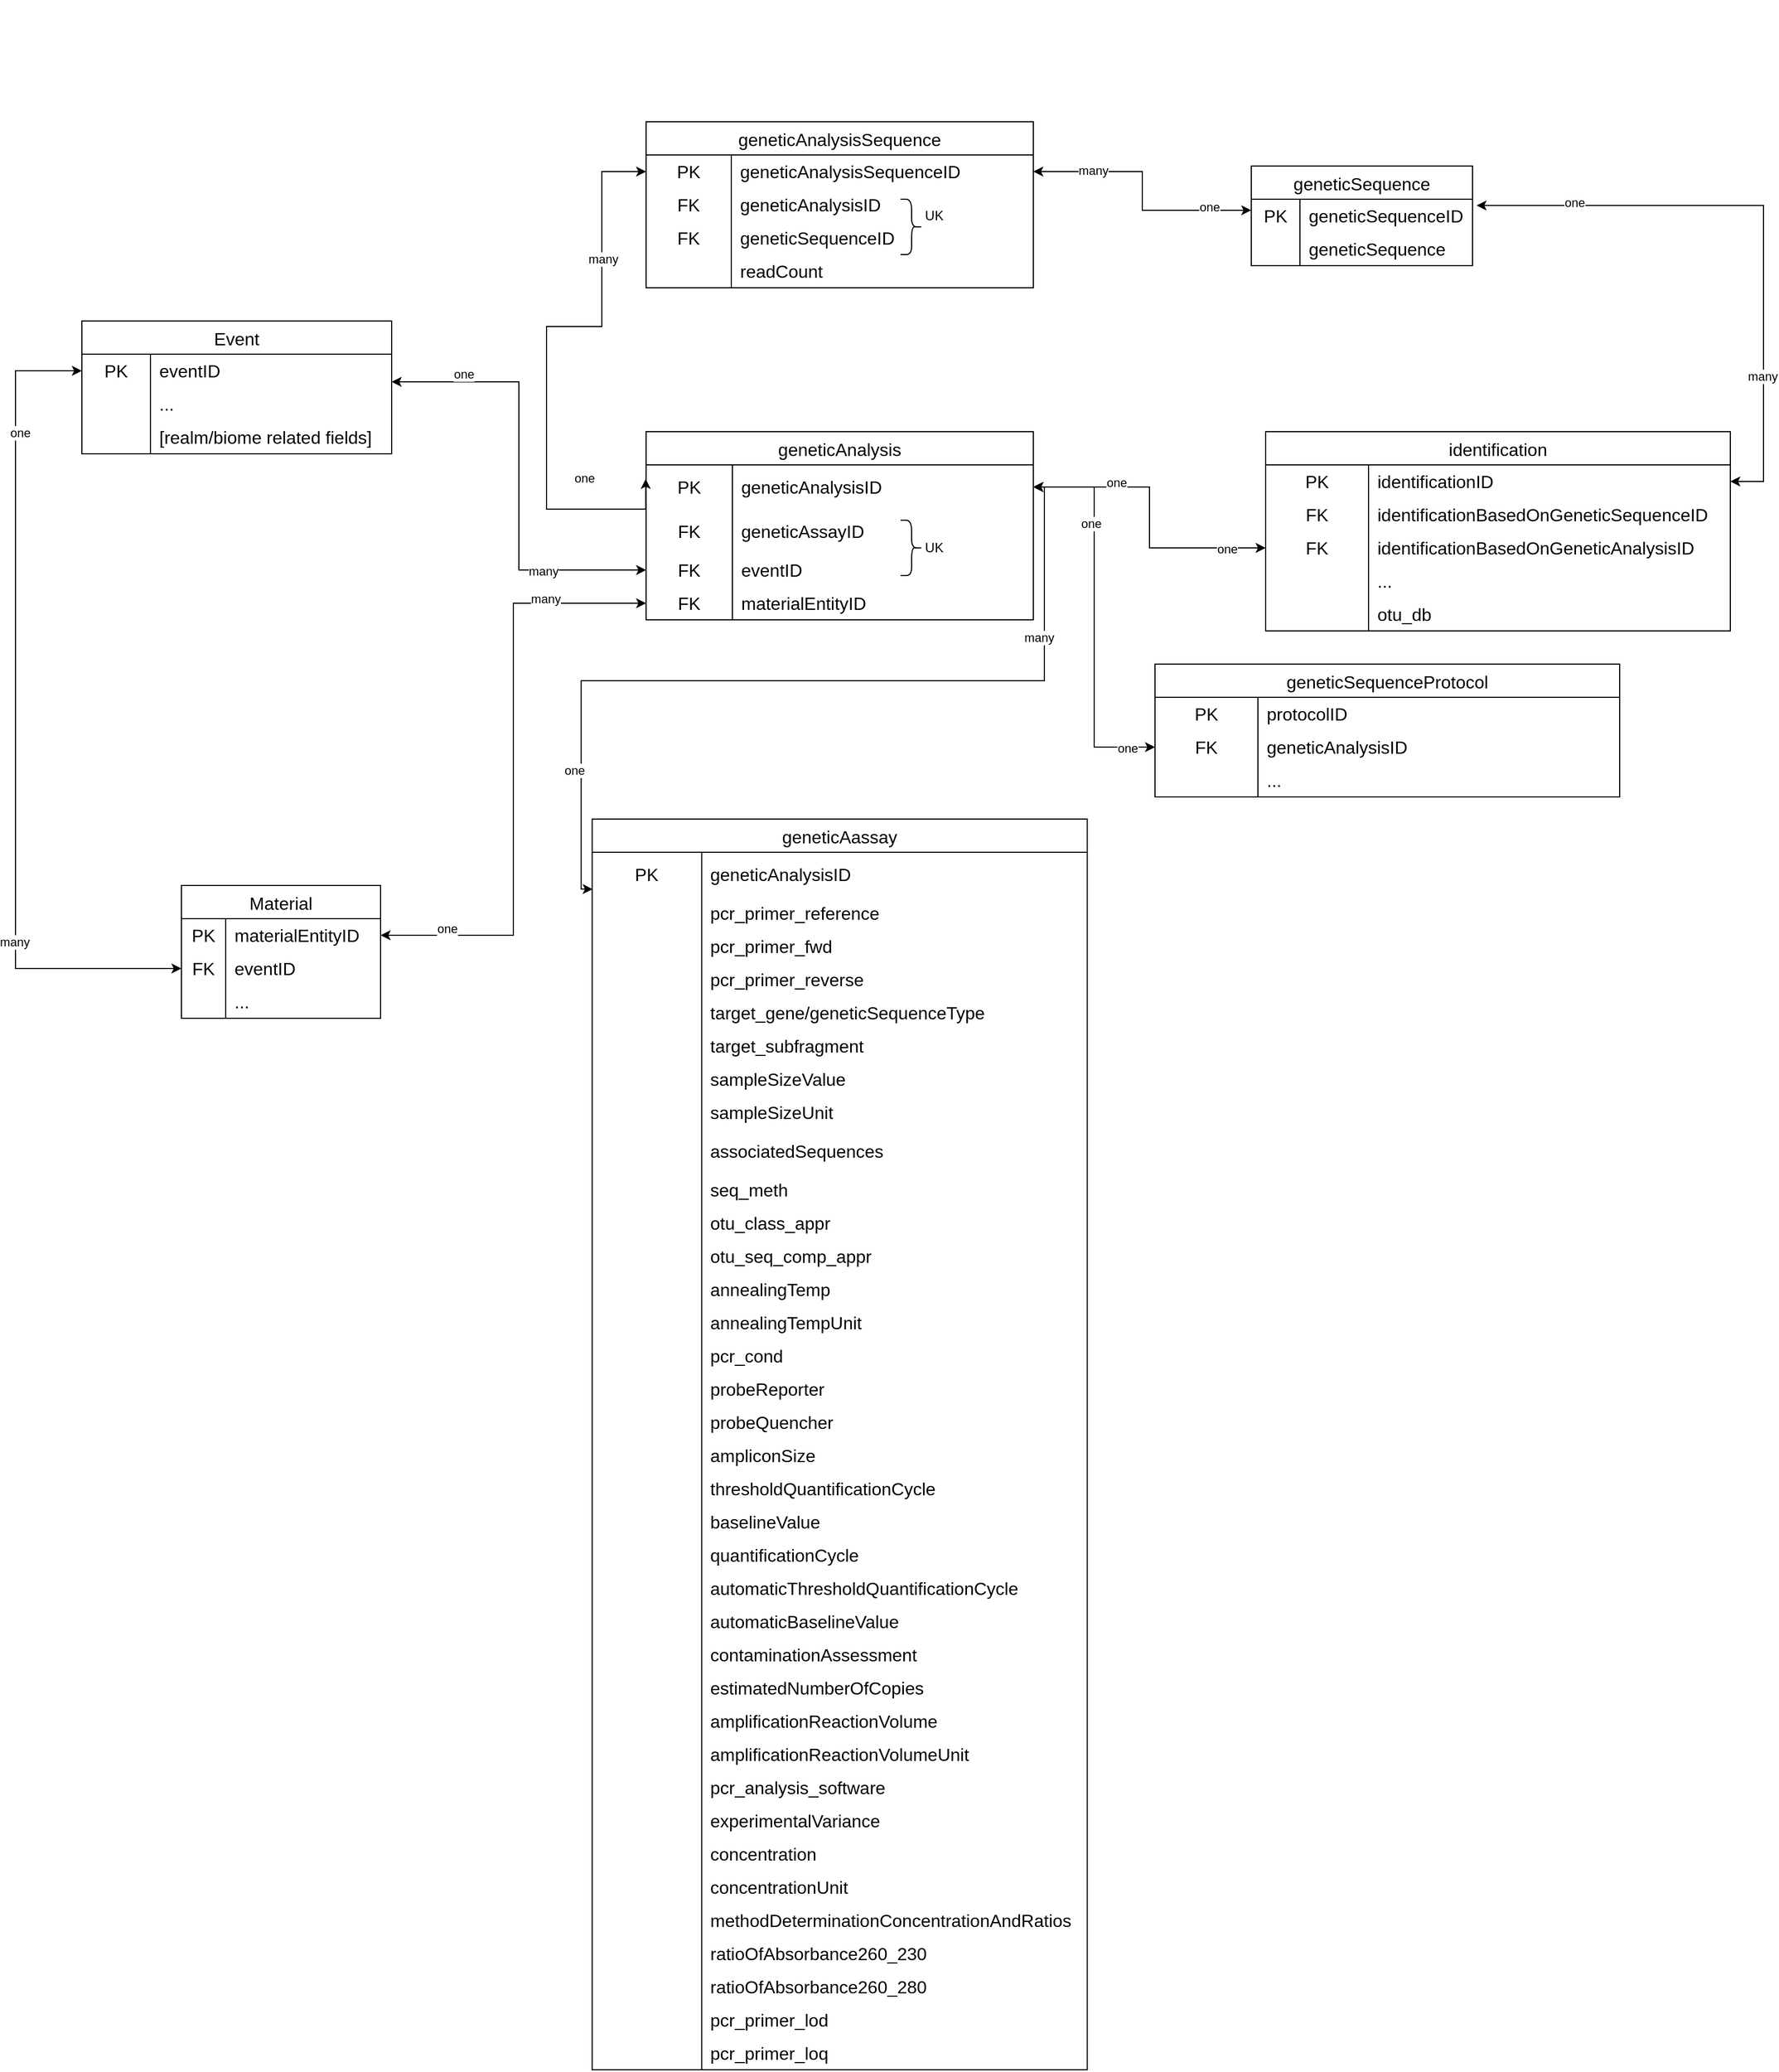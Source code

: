 <mxfile version="26.1.3">
  <diagram name="Side-1" id="iriaWdWmJW3zvOeco5Ye">
    <mxGraphModel dx="3033" dy="1375" grid="1" gridSize="10" guides="1" tooltips="1" connect="1" arrows="1" fold="1" page="1" pageScale="1" pageWidth="827" pageHeight="1169" math="0" shadow="0">
      <root>
        <mxCell id="0" />
        <mxCell id="1" parent="0" />
        <mxCell id="aqUu65AV-6JLtwwe9ziM-27" value="" style="endArrow=classic;startArrow=classic;html=1;rounded=0;exitX=1;exitY=0.5;exitDx=0;exitDy=0;entryX=0;entryY=0.333;entryDx=0;entryDy=0;entryPerimeter=0;edgeStyle=orthogonalEdgeStyle;" parent="1" source="qUH4pPLVqTFTwaiTXcvp-44" target="qUH4pPLVqTFTwaiTXcvp-60" edge="1">
          <mxGeometry width="50" height="50" relative="1" as="geometry">
            <mxPoint x="379.04" y="203.2" as="sourcePoint" />
            <mxPoint x="508" y="203" as="targetPoint" />
          </mxGeometry>
        </mxCell>
        <mxCell id="aqUu65AV-6JLtwwe9ziM-28" value="many" style="edgeLabel;html=1;align=center;verticalAlign=middle;resizable=0;points=[];" parent="aqUu65AV-6JLtwwe9ziM-27" vertex="1" connectable="0">
          <mxGeometry x="-0.535" y="1" relative="1" as="geometry">
            <mxPoint as="offset" />
          </mxGeometry>
        </mxCell>
        <mxCell id="aqUu65AV-6JLtwwe9ziM-29" value="one" style="edgeLabel;html=1;align=center;verticalAlign=middle;resizable=0;points=[];" parent="aqUu65AV-6JLtwwe9ziM-27" vertex="1" connectable="0">
          <mxGeometry x="0.674" relative="1" as="geometry">
            <mxPoint y="-3" as="offset" />
          </mxGeometry>
        </mxCell>
        <mxCell id="aqUu65AV-6JLtwwe9ziM-30" value="" style="endArrow=classic;startArrow=classic;html=1;rounded=0;edgeStyle=orthogonalEdgeStyle;entryX=-0.001;entryY=0.317;entryDx=0;entryDy=0;entryPerimeter=0;" parent="1" source="qUH4pPLVqTFTwaiTXcvp-44" edge="1" target="qUH4pPLVqTFTwaiTXcvp-67">
          <mxGeometry width="50" height="50" relative="1" as="geometry">
            <mxPoint x="220" y="258.0" as="sourcePoint" />
            <mxPoint x="40" y="470" as="targetPoint" />
            <Array as="points">
              <mxPoint x="40" y="165" />
              <mxPoint x="40" y="305" />
              <mxPoint x="-10" y="305" />
              <mxPoint x="-10" y="470" />
              <mxPoint x="80" y="470" />
            </Array>
          </mxGeometry>
        </mxCell>
        <mxCell id="aqUu65AV-6JLtwwe9ziM-31" value="many" style="edgeLabel;html=1;align=center;verticalAlign=middle;resizable=0;points=[];" parent="aqUu65AV-6JLtwwe9ziM-30" vertex="1" connectable="0">
          <mxGeometry x="-0.535" y="1" relative="1" as="geometry">
            <mxPoint as="offset" />
          </mxGeometry>
        </mxCell>
        <mxCell id="aqUu65AV-6JLtwwe9ziM-32" value="one" style="edgeLabel;html=1;align=center;verticalAlign=middle;resizable=0;points=[];" parent="aqUu65AV-6JLtwwe9ziM-30" vertex="1" connectable="0">
          <mxGeometry x="0.674" relative="1" as="geometry">
            <mxPoint y="-28" as="offset" />
          </mxGeometry>
        </mxCell>
        <mxCell id="aqUu65AV-6JLtwwe9ziM-33" value="" style="endArrow=classic;startArrow=classic;html=1;rounded=0;entryX=1;entryY=0.833;entryDx=0;entryDy=0;entryPerimeter=0;edgeStyle=orthogonalEdgeStyle;" parent="1" source="qUH4pPLVqTFTwaiTXcvp-70" target="qUH4pPLVqTFTwaiTXcvp-131" edge="1">
          <mxGeometry width="50" height="50" relative="1" as="geometry">
            <mxPoint x="40" y="450" as="sourcePoint" />
            <mxPoint x="473.87" y="977" as="targetPoint" />
          </mxGeometry>
        </mxCell>
        <mxCell id="aqUu65AV-6JLtwwe9ziM-34" value="many" style="edgeLabel;html=1;align=center;verticalAlign=middle;resizable=0;points=[];" parent="aqUu65AV-6JLtwwe9ziM-33" vertex="1" connectable="0">
          <mxGeometry x="-0.535" y="1" relative="1" as="geometry">
            <mxPoint as="offset" />
          </mxGeometry>
        </mxCell>
        <mxCell id="aqUu65AV-6JLtwwe9ziM-35" value="one" style="edgeLabel;html=1;align=center;verticalAlign=middle;resizable=0;points=[];" parent="aqUu65AV-6JLtwwe9ziM-33" vertex="1" connectable="0">
          <mxGeometry x="0.674" relative="1" as="geometry">
            <mxPoint y="-7" as="offset" />
          </mxGeometry>
        </mxCell>
        <mxCell id="aqUu65AV-6JLtwwe9ziM-36" value="" style="endArrow=classic;startArrow=classic;html=1;rounded=0;entryX=1;entryY=0.5;entryDx=0;entryDy=0;edgeStyle=orthogonalEdgeStyle;exitX=0;exitY=0.5;exitDx=0;exitDy=0;" parent="1" source="qUH4pPLVqTFTwaiTXcvp-82" target="qUH4pPLVqTFTwaiTXcvp-241" edge="1">
          <mxGeometry width="50" height="50" relative="1" as="geometry">
            <mxPoint x="43" y="505" as="sourcePoint" />
            <mxPoint x="344" y="487" as="targetPoint" />
          </mxGeometry>
        </mxCell>
        <mxCell id="aqUu65AV-6JLtwwe9ziM-37" value="many" style="edgeLabel;html=1;align=center;verticalAlign=middle;resizable=0;points=[];" parent="aqUu65AV-6JLtwwe9ziM-36" vertex="1" connectable="0">
          <mxGeometry x="-0.535" y="1" relative="1" as="geometry">
            <mxPoint x="28" y="-10" as="offset" />
          </mxGeometry>
        </mxCell>
        <mxCell id="aqUu65AV-6JLtwwe9ziM-38" value="one" style="edgeLabel;html=1;align=center;verticalAlign=middle;resizable=0;points=[];" parent="aqUu65AV-6JLtwwe9ziM-36" vertex="1" connectable="0">
          <mxGeometry x="0.674" relative="1" as="geometry">
            <mxPoint x="-28" y="-6" as="offset" />
          </mxGeometry>
        </mxCell>
        <mxCell id="aqUu65AV-6JLtwwe9ziM-39" value="" style="endArrow=classic;startArrow=classic;html=1;rounded=0;exitX=0;exitY=0.5;exitDx=0;exitDy=0;entryX=0;entryY=0.5;entryDx=0;entryDy=0;edgeStyle=orthogonalEdgeStyle;" parent="1" source="qUH4pPLVqTFTwaiTXcvp-244" target="qUH4pPLVqTFTwaiTXcvp-131" edge="1">
          <mxGeometry width="50" height="50" relative="1" as="geometry">
            <mxPoint x="340" y="540" as="sourcePoint" />
            <mxPoint x="280" y="630" as="targetPoint" />
            <Array as="points">
              <mxPoint x="-490" y="885" />
              <mxPoint x="-490" y="345" />
            </Array>
          </mxGeometry>
        </mxCell>
        <mxCell id="aqUu65AV-6JLtwwe9ziM-40" value="many" style="edgeLabel;html=1;align=center;verticalAlign=middle;resizable=0;points=[];" parent="aqUu65AV-6JLtwwe9ziM-39" vertex="1" connectable="0">
          <mxGeometry x="-0.535" y="1" relative="1" as="geometry">
            <mxPoint as="offset" />
          </mxGeometry>
        </mxCell>
        <mxCell id="aqUu65AV-6JLtwwe9ziM-41" value="one" style="edgeLabel;html=1;align=center;verticalAlign=middle;resizable=0;points=[];" parent="aqUu65AV-6JLtwwe9ziM-39" vertex="1" connectable="0">
          <mxGeometry x="0.674" relative="1" as="geometry">
            <mxPoint x="4" y="-6" as="offset" />
          </mxGeometry>
        </mxCell>
        <mxCell id="qUH4pPLVqTFTwaiTXcvp-33" value="identification" style="shape=table;startSize=30;container=1;collapsible=0;childLayout=tableLayout;fixedRows=1;rowLines=0;fontStyle=0;strokeColor=default;fontSize=16;" parent="1" vertex="1">
          <mxGeometry x="640" y="400" width="420" height="180" as="geometry" />
        </mxCell>
        <mxCell id="qUH4pPLVqTFTwaiTXcvp-34" value="" style="shape=tableRow;horizontal=0;startSize=0;swimlaneHead=0;swimlaneBody=0;top=0;left=0;bottom=0;right=0;collapsible=0;dropTarget=0;fillColor=none;points=[[0,0.5],[1,0.5]];portConstraint=eastwest;strokeColor=inherit;fontSize=16;" parent="qUH4pPLVqTFTwaiTXcvp-33" vertex="1">
          <mxGeometry y="30" width="420" height="30" as="geometry" />
        </mxCell>
        <mxCell id="qUH4pPLVqTFTwaiTXcvp-35" value="PK" style="shape=partialRectangle;html=1;whiteSpace=wrap;connectable=0;fillColor=none;top=0;left=0;bottom=0;right=0;overflow=hidden;pointerEvents=1;strokeColor=inherit;fontSize=16;" parent="qUH4pPLVqTFTwaiTXcvp-34" vertex="1">
          <mxGeometry width="93" height="30" as="geometry">
            <mxRectangle width="93" height="30" as="alternateBounds" />
          </mxGeometry>
        </mxCell>
        <mxCell id="qUH4pPLVqTFTwaiTXcvp-36" value="&lt;span&gt;&lt;span class=&quot;objectBox objectBox-string&quot;&gt;identificationID&lt;/span&gt;&lt;/span&gt;" style="shape=partialRectangle;html=1;whiteSpace=wrap;connectable=0;fillColor=none;top=0;left=0;bottom=0;right=0;align=left;spacingLeft=6;overflow=hidden;strokeColor=inherit;fontSize=16;" parent="qUH4pPLVqTFTwaiTXcvp-34" vertex="1">
          <mxGeometry x="93" width="327" height="30" as="geometry">
            <mxRectangle width="327" height="30" as="alternateBounds" />
          </mxGeometry>
        </mxCell>
        <mxCell id="qUH4pPLVqTFTwaiTXcvp-37" value="" style="shape=tableRow;horizontal=0;startSize=0;swimlaneHead=0;swimlaneBody=0;top=0;left=0;bottom=0;right=0;collapsible=0;dropTarget=0;fillColor=none;points=[[0,0.5],[1,0.5]];portConstraint=eastwest;strokeColor=inherit;fontSize=16;" parent="qUH4pPLVqTFTwaiTXcvp-33" vertex="1">
          <mxGeometry y="60" width="420" height="30" as="geometry" />
        </mxCell>
        <mxCell id="qUH4pPLVqTFTwaiTXcvp-38" value="FK" style="shape=partialRectangle;html=1;whiteSpace=wrap;connectable=0;fillColor=none;top=0;left=0;bottom=0;right=0;overflow=hidden;strokeColor=inherit;fontSize=16;" parent="qUH4pPLVqTFTwaiTXcvp-37" vertex="1">
          <mxGeometry width="93" height="30" as="geometry">
            <mxRectangle width="93" height="30" as="alternateBounds" />
          </mxGeometry>
        </mxCell>
        <mxCell id="qUH4pPLVqTFTwaiTXcvp-39" value="&lt;span&gt;&lt;span class=&quot;objectBox objectBox-string&quot;&gt;identificationBasedOnGeneticSequenceID&lt;/span&gt;&lt;/span&gt;" style="shape=partialRectangle;html=1;whiteSpace=wrap;connectable=0;fillColor=none;top=0;left=0;bottom=0;right=0;align=left;spacingLeft=6;overflow=hidden;strokeColor=inherit;fontSize=16;" parent="qUH4pPLVqTFTwaiTXcvp-37" vertex="1">
          <mxGeometry x="93" width="327" height="30" as="geometry">
            <mxRectangle width="327" height="30" as="alternateBounds" />
          </mxGeometry>
        </mxCell>
        <mxCell id="WmTq8ZV5PMSnHw8i3acf-23" style="shape=tableRow;horizontal=0;startSize=0;swimlaneHead=0;swimlaneBody=0;top=0;left=0;bottom=0;right=0;collapsible=0;dropTarget=0;fillColor=none;points=[[0,0.5],[1,0.5]];portConstraint=eastwest;strokeColor=inherit;fontSize=16;" parent="qUH4pPLVqTFTwaiTXcvp-33" vertex="1">
          <mxGeometry y="90" width="420" height="30" as="geometry" />
        </mxCell>
        <mxCell id="WmTq8ZV5PMSnHw8i3acf-24" value="FK" style="shape=partialRectangle;html=1;whiteSpace=wrap;connectable=0;fillColor=none;top=0;left=0;bottom=0;right=0;overflow=hidden;strokeColor=inherit;fontSize=16;" parent="WmTq8ZV5PMSnHw8i3acf-23" vertex="1">
          <mxGeometry width="93" height="30" as="geometry">
            <mxRectangle width="93" height="30" as="alternateBounds" />
          </mxGeometry>
        </mxCell>
        <mxCell id="WmTq8ZV5PMSnHw8i3acf-25" value="identificationBasedOnGeneticAnalysisID" style="shape=partialRectangle;html=1;whiteSpace=wrap;connectable=0;fillColor=none;top=0;left=0;bottom=0;right=0;align=left;spacingLeft=6;overflow=hidden;strokeColor=inherit;fontSize=16;" parent="WmTq8ZV5PMSnHw8i3acf-23" vertex="1">
          <mxGeometry x="93" width="327" height="30" as="geometry">
            <mxRectangle width="327" height="30" as="alternateBounds" />
          </mxGeometry>
        </mxCell>
        <mxCell id="qUH4pPLVqTFTwaiTXcvp-115" style="shape=tableRow;horizontal=0;startSize=0;swimlaneHead=0;swimlaneBody=0;top=0;left=0;bottom=0;right=0;collapsible=0;dropTarget=0;fillColor=none;points=[[0,0.5],[1,0.5]];portConstraint=eastwest;strokeColor=inherit;fontSize=16;" parent="qUH4pPLVqTFTwaiTXcvp-33" vertex="1">
          <mxGeometry y="120" width="420" height="30" as="geometry" />
        </mxCell>
        <mxCell id="qUH4pPLVqTFTwaiTXcvp-116" style="shape=partialRectangle;html=1;whiteSpace=wrap;connectable=0;fillColor=none;top=0;left=0;bottom=0;right=0;overflow=hidden;strokeColor=inherit;fontSize=16;" parent="qUH4pPLVqTFTwaiTXcvp-115" vertex="1">
          <mxGeometry width="93" height="30" as="geometry">
            <mxRectangle width="93" height="30" as="alternateBounds" />
          </mxGeometry>
        </mxCell>
        <mxCell id="qUH4pPLVqTFTwaiTXcvp-117" value="..." style="shape=partialRectangle;html=1;whiteSpace=wrap;connectable=0;fillColor=none;top=0;left=0;bottom=0;right=0;align=left;spacingLeft=6;overflow=hidden;strokeColor=inherit;fontSize=16;" parent="qUH4pPLVqTFTwaiTXcvp-115" vertex="1">
          <mxGeometry x="93" width="327" height="30" as="geometry">
            <mxRectangle width="327" height="30" as="alternateBounds" />
          </mxGeometry>
        </mxCell>
        <mxCell id="qUH4pPLVqTFTwaiTXcvp-118" style="shape=tableRow;horizontal=0;startSize=0;swimlaneHead=0;swimlaneBody=0;top=0;left=0;bottom=0;right=0;collapsible=0;dropTarget=0;fillColor=none;points=[[0,0.5],[1,0.5]];portConstraint=eastwest;strokeColor=inherit;fontSize=16;" parent="qUH4pPLVqTFTwaiTXcvp-33" vertex="1">
          <mxGeometry y="150" width="420" height="30" as="geometry" />
        </mxCell>
        <mxCell id="qUH4pPLVqTFTwaiTXcvp-119" style="shape=partialRectangle;html=1;whiteSpace=wrap;connectable=0;fillColor=none;top=0;left=0;bottom=0;right=0;overflow=hidden;strokeColor=inherit;fontSize=16;" parent="qUH4pPLVqTFTwaiTXcvp-118" vertex="1">
          <mxGeometry width="93" height="30" as="geometry">
            <mxRectangle width="93" height="30" as="alternateBounds" />
          </mxGeometry>
        </mxCell>
        <mxCell id="qUH4pPLVqTFTwaiTXcvp-120" value="otu_db" style="shape=partialRectangle;html=1;whiteSpace=wrap;connectable=0;fillColor=none;top=0;left=0;bottom=0;right=0;align=left;spacingLeft=6;overflow=hidden;strokeColor=inherit;fontSize=16;" parent="qUH4pPLVqTFTwaiTXcvp-118" vertex="1">
          <mxGeometry x="93" width="327" height="30" as="geometry">
            <mxRectangle width="327" height="30" as="alternateBounds" />
          </mxGeometry>
        </mxCell>
        <mxCell id="qUH4pPLVqTFTwaiTXcvp-43" value="geneticAnalysisSequence" style="shape=table;startSize=30;container=1;collapsible=0;childLayout=tableLayout;fixedRows=1;rowLines=0;fontStyle=0;strokeColor=default;fontSize=16;" parent="1" vertex="1">
          <mxGeometry x="80" y="120" width="350" height="150" as="geometry" />
        </mxCell>
        <mxCell id="qUH4pPLVqTFTwaiTXcvp-44" value="" style="shape=tableRow;horizontal=0;startSize=0;swimlaneHead=0;swimlaneBody=0;top=0;left=0;bottom=0;right=0;collapsible=0;dropTarget=0;fillColor=none;points=[[0,0.5],[1,0.5]];portConstraint=eastwest;strokeColor=inherit;fontSize=16;" parent="qUH4pPLVqTFTwaiTXcvp-43" vertex="1">
          <mxGeometry y="30" width="350" height="30" as="geometry" />
        </mxCell>
        <mxCell id="qUH4pPLVqTFTwaiTXcvp-45" value="PK" style="shape=partialRectangle;html=1;whiteSpace=wrap;connectable=0;fillColor=none;top=0;left=0;bottom=0;right=0;overflow=hidden;pointerEvents=1;strokeColor=inherit;fontSize=16;" parent="qUH4pPLVqTFTwaiTXcvp-44" vertex="1">
          <mxGeometry width="77" height="30" as="geometry">
            <mxRectangle width="77" height="30" as="alternateBounds" />
          </mxGeometry>
        </mxCell>
        <mxCell id="qUH4pPLVqTFTwaiTXcvp-46" value="geneticAnalysisSequenceID" style="shape=partialRectangle;html=1;whiteSpace=wrap;connectable=0;fillColor=none;top=0;left=0;bottom=0;right=0;align=left;spacingLeft=6;overflow=hidden;strokeColor=inherit;fontSize=16;" parent="qUH4pPLVqTFTwaiTXcvp-44" vertex="1">
          <mxGeometry x="77" width="273" height="30" as="geometry">
            <mxRectangle width="273" height="30" as="alternateBounds" />
          </mxGeometry>
        </mxCell>
        <mxCell id="qUH4pPLVqTFTwaiTXcvp-47" value="" style="shape=tableRow;horizontal=0;startSize=0;swimlaneHead=0;swimlaneBody=0;top=0;left=0;bottom=0;right=0;collapsible=0;dropTarget=0;fillColor=none;points=[[0,0.5],[1,0.5]];portConstraint=eastwest;strokeColor=inherit;fontSize=16;" parent="qUH4pPLVqTFTwaiTXcvp-43" vertex="1">
          <mxGeometry y="60" width="350" height="30" as="geometry" />
        </mxCell>
        <mxCell id="qUH4pPLVqTFTwaiTXcvp-48" value="FK" style="shape=partialRectangle;html=1;whiteSpace=wrap;connectable=0;fillColor=none;top=0;left=0;bottom=0;right=0;overflow=hidden;strokeColor=inherit;fontSize=16;" parent="qUH4pPLVqTFTwaiTXcvp-47" vertex="1">
          <mxGeometry width="77" height="30" as="geometry">
            <mxRectangle width="77" height="30" as="alternateBounds" />
          </mxGeometry>
        </mxCell>
        <mxCell id="qUH4pPLVqTFTwaiTXcvp-49" value="geneticAnalysisID" style="shape=partialRectangle;html=1;whiteSpace=wrap;connectable=0;fillColor=none;top=0;left=0;bottom=0;right=0;align=left;spacingLeft=6;overflow=hidden;strokeColor=inherit;fontSize=16;" parent="qUH4pPLVqTFTwaiTXcvp-47" vertex="1">
          <mxGeometry x="77" width="273" height="30" as="geometry">
            <mxRectangle width="273" height="30" as="alternateBounds" />
          </mxGeometry>
        </mxCell>
        <mxCell id="qUH4pPLVqTFTwaiTXcvp-53" style="shape=tableRow;horizontal=0;startSize=0;swimlaneHead=0;swimlaneBody=0;top=0;left=0;bottom=0;right=0;collapsible=0;dropTarget=0;fillColor=none;points=[[0,0.5],[1,0.5]];portConstraint=eastwest;strokeColor=inherit;fontSize=16;" parent="qUH4pPLVqTFTwaiTXcvp-43" vertex="1">
          <mxGeometry y="90" width="350" height="30" as="geometry" />
        </mxCell>
        <mxCell id="qUH4pPLVqTFTwaiTXcvp-54" value="FK" style="shape=partialRectangle;html=1;whiteSpace=wrap;connectable=0;fillColor=none;top=0;left=0;bottom=0;right=0;overflow=hidden;strokeColor=inherit;fontSize=16;" parent="qUH4pPLVqTFTwaiTXcvp-53" vertex="1">
          <mxGeometry width="77" height="30" as="geometry">
            <mxRectangle width="77" height="30" as="alternateBounds" />
          </mxGeometry>
        </mxCell>
        <mxCell id="qUH4pPLVqTFTwaiTXcvp-55" value="geneticSequenceID" style="shape=partialRectangle;html=1;whiteSpace=wrap;connectable=0;fillColor=none;top=0;left=0;bottom=0;right=0;align=left;spacingLeft=6;overflow=hidden;strokeColor=inherit;fontSize=16;" parent="qUH4pPLVqTFTwaiTXcvp-53" vertex="1">
          <mxGeometry x="77" width="273" height="30" as="geometry">
            <mxRectangle width="273" height="30" as="alternateBounds" />
          </mxGeometry>
        </mxCell>
        <mxCell id="qUH4pPLVqTFTwaiTXcvp-146" style="shape=tableRow;horizontal=0;startSize=0;swimlaneHead=0;swimlaneBody=0;top=0;left=0;bottom=0;right=0;collapsible=0;dropTarget=0;fillColor=none;points=[[0,0.5],[1,0.5]];portConstraint=eastwest;strokeColor=inherit;fontSize=16;" parent="qUH4pPLVqTFTwaiTXcvp-43" vertex="1">
          <mxGeometry y="120" width="350" height="30" as="geometry" />
        </mxCell>
        <mxCell id="qUH4pPLVqTFTwaiTXcvp-147" style="shape=partialRectangle;html=1;whiteSpace=wrap;connectable=0;fillColor=none;top=0;left=0;bottom=0;right=0;overflow=hidden;strokeColor=inherit;fontSize=16;" parent="qUH4pPLVqTFTwaiTXcvp-146" vertex="1">
          <mxGeometry width="77" height="30" as="geometry">
            <mxRectangle width="77" height="30" as="alternateBounds" />
          </mxGeometry>
        </mxCell>
        <mxCell id="qUH4pPLVqTFTwaiTXcvp-148" value="readCount" style="shape=partialRectangle;html=1;whiteSpace=wrap;connectable=0;fillColor=none;top=0;left=0;bottom=0;right=0;align=left;spacingLeft=6;overflow=hidden;strokeColor=inherit;fontSize=16;" parent="qUH4pPLVqTFTwaiTXcvp-146" vertex="1">
          <mxGeometry x="77" width="273" height="30" as="geometry">
            <mxRectangle width="273" height="30" as="alternateBounds" />
          </mxGeometry>
        </mxCell>
        <mxCell id="qUH4pPLVqTFTwaiTXcvp-59" value="geneticSequence" style="shape=table;startSize=30;container=1;collapsible=0;childLayout=tableLayout;fixedRows=1;rowLines=0;fontStyle=0;strokeColor=default;fontSize=16;" parent="1" vertex="1">
          <mxGeometry x="627" y="160" width="200" height="90" as="geometry" />
        </mxCell>
        <mxCell id="qUH4pPLVqTFTwaiTXcvp-60" value="" style="shape=tableRow;horizontal=0;startSize=0;swimlaneHead=0;swimlaneBody=0;top=0;left=0;bottom=0;right=0;collapsible=0;dropTarget=0;fillColor=none;points=[[0,0.5],[1,0.5]];portConstraint=eastwest;strokeColor=inherit;fontSize=16;" parent="qUH4pPLVqTFTwaiTXcvp-59" vertex="1">
          <mxGeometry y="30" width="200" height="30" as="geometry" />
        </mxCell>
        <mxCell id="qUH4pPLVqTFTwaiTXcvp-61" value="PK" style="shape=partialRectangle;html=1;whiteSpace=wrap;connectable=0;fillColor=none;top=0;left=0;bottom=0;right=0;overflow=hidden;pointerEvents=1;strokeColor=inherit;fontSize=16;" parent="qUH4pPLVqTFTwaiTXcvp-60" vertex="1">
          <mxGeometry width="44" height="30" as="geometry">
            <mxRectangle width="44" height="30" as="alternateBounds" />
          </mxGeometry>
        </mxCell>
        <mxCell id="qUH4pPLVqTFTwaiTXcvp-62" value="geneticSequenceID" style="shape=partialRectangle;html=1;whiteSpace=wrap;connectable=0;fillColor=none;top=0;left=0;bottom=0;right=0;align=left;spacingLeft=6;overflow=hidden;strokeColor=inherit;fontSize=16;" parent="qUH4pPLVqTFTwaiTXcvp-60" vertex="1">
          <mxGeometry x="44" width="156" height="30" as="geometry">
            <mxRectangle width="156" height="30" as="alternateBounds" />
          </mxGeometry>
        </mxCell>
        <mxCell id="qUH4pPLVqTFTwaiTXcvp-63" value="" style="shape=tableRow;horizontal=0;startSize=0;swimlaneHead=0;swimlaneBody=0;top=0;left=0;bottom=0;right=0;collapsible=0;dropTarget=0;fillColor=none;points=[[0,0.5],[1,0.5]];portConstraint=eastwest;strokeColor=inherit;fontSize=16;" parent="qUH4pPLVqTFTwaiTXcvp-59" vertex="1">
          <mxGeometry y="60" width="200" height="30" as="geometry" />
        </mxCell>
        <mxCell id="qUH4pPLVqTFTwaiTXcvp-64" value="" style="shape=partialRectangle;html=1;whiteSpace=wrap;connectable=0;fillColor=none;top=0;left=0;bottom=0;right=0;overflow=hidden;strokeColor=inherit;fontSize=16;" parent="qUH4pPLVqTFTwaiTXcvp-63" vertex="1">
          <mxGeometry width="44" height="30" as="geometry">
            <mxRectangle width="44" height="30" as="alternateBounds" />
          </mxGeometry>
        </mxCell>
        <mxCell id="qUH4pPLVqTFTwaiTXcvp-65" value="&lt;span&gt;&lt;span class=&quot;objectBox objectBox-string&quot;&gt;geneticSequence&lt;/span&gt;&lt;/span&gt;" style="shape=partialRectangle;html=1;whiteSpace=wrap;connectable=0;fillColor=none;top=0;left=0;bottom=0;right=0;align=left;spacingLeft=6;overflow=hidden;strokeColor=inherit;fontSize=16;" parent="qUH4pPLVqTFTwaiTXcvp-63" vertex="1">
          <mxGeometry x="44" width="156" height="30" as="geometry">
            <mxRectangle width="156" height="30" as="alternateBounds" />
          </mxGeometry>
        </mxCell>
        <mxCell id="qUH4pPLVqTFTwaiTXcvp-66" value="geneticAnalysis" style="shape=table;startSize=30;container=1;collapsible=0;childLayout=tableLayout;fixedRows=1;rowLines=0;fontStyle=0;strokeColor=default;fontSize=16;" parent="1" vertex="1">
          <mxGeometry x="80" y="400" width="350" height="170" as="geometry" />
        </mxCell>
        <mxCell id="qUH4pPLVqTFTwaiTXcvp-67" value="" style="shape=tableRow;horizontal=0;startSize=0;swimlaneHead=0;swimlaneBody=0;top=0;left=0;bottom=0;right=0;collapsible=0;dropTarget=0;fillColor=none;points=[[0,0.5],[1,0.5]];portConstraint=eastwest;strokeColor=inherit;fontSize=16;" parent="qUH4pPLVqTFTwaiTXcvp-66" vertex="1">
          <mxGeometry y="30" width="350" height="40" as="geometry" />
        </mxCell>
        <mxCell id="qUH4pPLVqTFTwaiTXcvp-68" value="PK" style="shape=partialRectangle;html=1;whiteSpace=wrap;connectable=0;fillColor=none;top=0;left=0;bottom=0;right=0;overflow=hidden;pointerEvents=1;strokeColor=inherit;fontSize=16;" parent="qUH4pPLVqTFTwaiTXcvp-67" vertex="1">
          <mxGeometry width="78" height="40" as="geometry">
            <mxRectangle width="78" height="40" as="alternateBounds" />
          </mxGeometry>
        </mxCell>
        <mxCell id="qUH4pPLVqTFTwaiTXcvp-69" value="geneticAnalysisID" style="shape=partialRectangle;html=1;whiteSpace=wrap;connectable=0;fillColor=none;top=0;left=0;bottom=0;right=0;align=left;spacingLeft=6;overflow=hidden;strokeColor=inherit;fontSize=16;" parent="qUH4pPLVqTFTwaiTXcvp-67" vertex="1">
          <mxGeometry x="78" width="272" height="40" as="geometry">
            <mxRectangle width="272" height="40" as="alternateBounds" />
          </mxGeometry>
        </mxCell>
        <mxCell id="QGbw1XmalqU2caGTYsNW-131" style="shape=tableRow;horizontal=0;startSize=0;swimlaneHead=0;swimlaneBody=0;top=0;left=0;bottom=0;right=0;collapsible=0;dropTarget=0;fillColor=none;points=[[0,0.5],[1,0.5]];portConstraint=eastwest;strokeColor=inherit;fontSize=16;" vertex="1" parent="qUH4pPLVqTFTwaiTXcvp-66">
          <mxGeometry y="70" width="350" height="40" as="geometry" />
        </mxCell>
        <mxCell id="QGbw1XmalqU2caGTYsNW-132" value="FK" style="shape=partialRectangle;html=1;whiteSpace=wrap;connectable=0;fillColor=none;top=0;left=0;bottom=0;right=0;overflow=hidden;pointerEvents=1;strokeColor=inherit;fontSize=16;" vertex="1" parent="QGbw1XmalqU2caGTYsNW-131">
          <mxGeometry width="78" height="40" as="geometry">
            <mxRectangle width="78" height="40" as="alternateBounds" />
          </mxGeometry>
        </mxCell>
        <mxCell id="QGbw1XmalqU2caGTYsNW-133" value="geneticAssayID" style="shape=partialRectangle;html=1;whiteSpace=wrap;connectable=0;fillColor=none;top=0;left=0;bottom=0;right=0;align=left;spacingLeft=6;overflow=hidden;strokeColor=inherit;fontSize=16;" vertex="1" parent="QGbw1XmalqU2caGTYsNW-131">
          <mxGeometry x="78" width="272" height="40" as="geometry">
            <mxRectangle width="272" height="40" as="alternateBounds" />
          </mxGeometry>
        </mxCell>
        <mxCell id="qUH4pPLVqTFTwaiTXcvp-70" value="" style="shape=tableRow;horizontal=0;startSize=0;swimlaneHead=0;swimlaneBody=0;top=0;left=0;bottom=0;right=0;collapsible=0;dropTarget=0;fillColor=none;points=[[0,0.5],[1,0.5]];portConstraint=eastwest;strokeColor=inherit;fontSize=16;" parent="qUH4pPLVqTFTwaiTXcvp-66" vertex="1">
          <mxGeometry y="110" width="350" height="30" as="geometry" />
        </mxCell>
        <mxCell id="qUH4pPLVqTFTwaiTXcvp-71" value="FK" style="shape=partialRectangle;html=1;whiteSpace=wrap;connectable=0;fillColor=none;top=0;left=0;bottom=0;right=0;overflow=hidden;strokeColor=inherit;fontSize=16;" parent="qUH4pPLVqTFTwaiTXcvp-70" vertex="1">
          <mxGeometry width="78" height="30" as="geometry">
            <mxRectangle width="78" height="30" as="alternateBounds" />
          </mxGeometry>
        </mxCell>
        <mxCell id="qUH4pPLVqTFTwaiTXcvp-72" value="eventID" style="shape=partialRectangle;html=1;whiteSpace=wrap;connectable=0;fillColor=none;top=0;left=0;bottom=0;right=0;align=left;spacingLeft=6;overflow=hidden;strokeColor=inherit;fontSize=16;" parent="qUH4pPLVqTFTwaiTXcvp-70" vertex="1">
          <mxGeometry x="78" width="272" height="30" as="geometry">
            <mxRectangle width="272" height="30" as="alternateBounds" />
          </mxGeometry>
        </mxCell>
        <mxCell id="qUH4pPLVqTFTwaiTXcvp-82" style="shape=tableRow;horizontal=0;startSize=0;swimlaneHead=0;swimlaneBody=0;top=0;left=0;bottom=0;right=0;collapsible=0;dropTarget=0;fillColor=none;points=[[0,0.5],[1,0.5]];portConstraint=eastwest;strokeColor=inherit;fontSize=16;" parent="qUH4pPLVqTFTwaiTXcvp-66" vertex="1">
          <mxGeometry y="140" width="350" height="30" as="geometry" />
        </mxCell>
        <mxCell id="qUH4pPLVqTFTwaiTXcvp-83" value="FK" style="shape=partialRectangle;html=1;whiteSpace=wrap;connectable=0;fillColor=none;top=0;left=0;bottom=0;right=0;overflow=hidden;strokeColor=inherit;fontSize=16;" parent="qUH4pPLVqTFTwaiTXcvp-82" vertex="1">
          <mxGeometry width="78" height="30" as="geometry">
            <mxRectangle width="78" height="30" as="alternateBounds" />
          </mxGeometry>
        </mxCell>
        <mxCell id="qUH4pPLVqTFTwaiTXcvp-84" value="materialEntityID" style="shape=partialRectangle;html=1;whiteSpace=wrap;connectable=0;fillColor=none;top=0;left=0;bottom=0;right=0;align=left;spacingLeft=6;overflow=hidden;strokeColor=inherit;fontSize=16;" parent="qUH4pPLVqTFTwaiTXcvp-82" vertex="1">
          <mxGeometry x="78" width="272" height="30" as="geometry">
            <mxRectangle width="272" height="30" as="alternateBounds" />
          </mxGeometry>
        </mxCell>
        <mxCell id="qUH4pPLVqTFTwaiTXcvp-130" value="Event" style="shape=table;startSize=30;container=1;collapsible=0;childLayout=tableLayout;fixedRows=1;rowLines=0;fontStyle=0;strokeColor=default;fontSize=16;" parent="1" vertex="1">
          <mxGeometry x="-430" y="300" width="280" height="120" as="geometry" />
        </mxCell>
        <mxCell id="qUH4pPLVqTFTwaiTXcvp-131" value="" style="shape=tableRow;horizontal=0;startSize=0;swimlaneHead=0;swimlaneBody=0;top=0;left=0;bottom=0;right=0;collapsible=0;dropTarget=0;fillColor=none;points=[[0,0.5],[1,0.5]];portConstraint=eastwest;strokeColor=inherit;fontSize=16;" parent="qUH4pPLVqTFTwaiTXcvp-130" vertex="1">
          <mxGeometry y="30" width="280" height="30" as="geometry" />
        </mxCell>
        <mxCell id="qUH4pPLVqTFTwaiTXcvp-132" value="PK" style="shape=partialRectangle;html=1;whiteSpace=wrap;connectable=0;fillColor=none;top=0;left=0;bottom=0;right=0;overflow=hidden;pointerEvents=1;strokeColor=inherit;fontSize=16;" parent="qUH4pPLVqTFTwaiTXcvp-131" vertex="1">
          <mxGeometry width="62" height="30" as="geometry">
            <mxRectangle width="62" height="30" as="alternateBounds" />
          </mxGeometry>
        </mxCell>
        <mxCell id="qUH4pPLVqTFTwaiTXcvp-133" value="eventID" style="shape=partialRectangle;html=1;whiteSpace=wrap;connectable=0;fillColor=none;top=0;left=0;bottom=0;right=0;align=left;spacingLeft=6;overflow=hidden;strokeColor=inherit;fontSize=16;" parent="qUH4pPLVqTFTwaiTXcvp-131" vertex="1">
          <mxGeometry x="62" width="218" height="30" as="geometry">
            <mxRectangle width="218" height="30" as="alternateBounds" />
          </mxGeometry>
        </mxCell>
        <mxCell id="qUH4pPLVqTFTwaiTXcvp-134" value="" style="shape=tableRow;horizontal=0;startSize=0;swimlaneHead=0;swimlaneBody=0;top=0;left=0;bottom=0;right=0;collapsible=0;dropTarget=0;fillColor=none;points=[[0,0.5],[1,0.5]];portConstraint=eastwest;strokeColor=inherit;fontSize=16;" parent="qUH4pPLVqTFTwaiTXcvp-130" vertex="1">
          <mxGeometry y="60" width="280" height="30" as="geometry" />
        </mxCell>
        <mxCell id="qUH4pPLVqTFTwaiTXcvp-135" value="" style="shape=partialRectangle;html=1;whiteSpace=wrap;connectable=0;fillColor=none;top=0;left=0;bottom=0;right=0;overflow=hidden;strokeColor=inherit;fontSize=16;" parent="qUH4pPLVqTFTwaiTXcvp-134" vertex="1">
          <mxGeometry width="62" height="30" as="geometry">
            <mxRectangle width="62" height="30" as="alternateBounds" />
          </mxGeometry>
        </mxCell>
        <mxCell id="qUH4pPLVqTFTwaiTXcvp-136" value="..." style="shape=partialRectangle;html=1;whiteSpace=wrap;connectable=0;fillColor=none;top=0;left=0;bottom=0;right=0;align=left;spacingLeft=6;overflow=hidden;strokeColor=inherit;fontSize=16;" parent="qUH4pPLVqTFTwaiTXcvp-134" vertex="1">
          <mxGeometry x="62" width="218" height="30" as="geometry">
            <mxRectangle width="218" height="30" as="alternateBounds" />
          </mxGeometry>
        </mxCell>
        <mxCell id="qUH4pPLVqTFTwaiTXcvp-137" value="" style="shape=tableRow;horizontal=0;startSize=0;swimlaneHead=0;swimlaneBody=0;top=0;left=0;bottom=0;right=0;collapsible=0;dropTarget=0;fillColor=none;points=[[0,0.5],[1,0.5]];portConstraint=eastwest;strokeColor=inherit;fontSize=16;" parent="qUH4pPLVqTFTwaiTXcvp-130" vertex="1">
          <mxGeometry y="90" width="280" height="30" as="geometry" />
        </mxCell>
        <mxCell id="qUH4pPLVqTFTwaiTXcvp-138" value="" style="shape=partialRectangle;html=1;whiteSpace=wrap;connectable=0;fillColor=none;top=0;left=0;bottom=0;right=0;overflow=hidden;strokeColor=inherit;fontSize=16;" parent="qUH4pPLVqTFTwaiTXcvp-137" vertex="1">
          <mxGeometry width="62" height="30" as="geometry">
            <mxRectangle width="62" height="30" as="alternateBounds" />
          </mxGeometry>
        </mxCell>
        <mxCell id="qUH4pPLVqTFTwaiTXcvp-139" value="[realm/biome related fields]" style="shape=partialRectangle;html=1;whiteSpace=wrap;connectable=0;fillColor=none;top=0;left=0;bottom=0;right=0;align=left;spacingLeft=6;overflow=hidden;strokeColor=inherit;fontSize=16;" parent="qUH4pPLVqTFTwaiTXcvp-137" vertex="1">
          <mxGeometry x="62" width="218" height="30" as="geometry">
            <mxRectangle width="218" height="30" as="alternateBounds" />
          </mxGeometry>
        </mxCell>
        <mxCell id="qUH4pPLVqTFTwaiTXcvp-140" value="" style="endArrow=classic;startArrow=classic;html=1;rounded=0;entryX=1.018;entryY=0.188;entryDx=0;entryDy=0;entryPerimeter=0;exitX=1;exitY=0.5;exitDx=0;exitDy=0;edgeStyle=orthogonalEdgeStyle;" parent="1" source="qUH4pPLVqTFTwaiTXcvp-34" target="qUH4pPLVqTFTwaiTXcvp-60" edge="1">
          <mxGeometry width="50" height="50" relative="1" as="geometry">
            <mxPoint x="390" y="175" as="sourcePoint" />
            <mxPoint x="530" y="180" as="targetPoint" />
            <Array as="points">
              <mxPoint x="1090" y="445" />
              <mxPoint x="1090" y="196" />
            </Array>
          </mxGeometry>
        </mxCell>
        <mxCell id="qUH4pPLVqTFTwaiTXcvp-141" value="many" style="edgeLabel;html=1;align=center;verticalAlign=middle;resizable=0;points=[];" parent="qUH4pPLVqTFTwaiTXcvp-140" vertex="1" connectable="0">
          <mxGeometry x="-0.535" y="1" relative="1" as="geometry">
            <mxPoint as="offset" />
          </mxGeometry>
        </mxCell>
        <mxCell id="qUH4pPLVqTFTwaiTXcvp-142" value="one" style="edgeLabel;html=1;align=center;verticalAlign=middle;resizable=0;points=[];" parent="qUH4pPLVqTFTwaiTXcvp-140" vertex="1" connectable="0">
          <mxGeometry x="0.674" relative="1" as="geometry">
            <mxPoint y="-3" as="offset" />
          </mxGeometry>
        </mxCell>
        <mxCell id="qUH4pPLVqTFTwaiTXcvp-240" value="Material" style="shape=table;startSize=30;container=1;collapsible=0;childLayout=tableLayout;fixedRows=1;rowLines=0;fontStyle=0;strokeColor=default;fontSize=16;" parent="1" vertex="1">
          <mxGeometry x="-340" y="810" width="180" height="120" as="geometry" />
        </mxCell>
        <mxCell id="qUH4pPLVqTFTwaiTXcvp-241" value="" style="shape=tableRow;horizontal=0;startSize=0;swimlaneHead=0;swimlaneBody=0;top=0;left=0;bottom=0;right=0;collapsible=0;dropTarget=0;fillColor=none;points=[[0,0.5],[1,0.5]];portConstraint=eastwest;strokeColor=inherit;fontSize=16;" parent="qUH4pPLVqTFTwaiTXcvp-240" vertex="1">
          <mxGeometry y="30" width="180" height="30" as="geometry" />
        </mxCell>
        <mxCell id="qUH4pPLVqTFTwaiTXcvp-242" value="PK" style="shape=partialRectangle;html=1;whiteSpace=wrap;connectable=0;fillColor=none;top=0;left=0;bottom=0;right=0;overflow=hidden;pointerEvents=1;strokeColor=inherit;fontSize=16;" parent="qUH4pPLVqTFTwaiTXcvp-241" vertex="1">
          <mxGeometry width="40" height="30" as="geometry">
            <mxRectangle width="40" height="30" as="alternateBounds" />
          </mxGeometry>
        </mxCell>
        <mxCell id="qUH4pPLVqTFTwaiTXcvp-243" value="materialEntityID" style="shape=partialRectangle;html=1;whiteSpace=wrap;connectable=0;fillColor=none;top=0;left=0;bottom=0;right=0;align=left;spacingLeft=6;overflow=hidden;strokeColor=inherit;fontSize=16;" parent="qUH4pPLVqTFTwaiTXcvp-241" vertex="1">
          <mxGeometry x="40" width="140" height="30" as="geometry">
            <mxRectangle width="140" height="30" as="alternateBounds" />
          </mxGeometry>
        </mxCell>
        <mxCell id="qUH4pPLVqTFTwaiTXcvp-244" value="" style="shape=tableRow;horizontal=0;startSize=0;swimlaneHead=0;swimlaneBody=0;top=0;left=0;bottom=0;right=0;collapsible=0;dropTarget=0;fillColor=none;points=[[0,0.5],[1,0.5]];portConstraint=eastwest;strokeColor=inherit;fontSize=16;" parent="qUH4pPLVqTFTwaiTXcvp-240" vertex="1">
          <mxGeometry y="60" width="180" height="30" as="geometry" />
        </mxCell>
        <mxCell id="qUH4pPLVqTFTwaiTXcvp-245" value="FK" style="shape=partialRectangle;html=1;whiteSpace=wrap;connectable=0;fillColor=none;top=0;left=0;bottom=0;right=0;overflow=hidden;strokeColor=inherit;fontSize=16;" parent="qUH4pPLVqTFTwaiTXcvp-244" vertex="1">
          <mxGeometry width="40" height="30" as="geometry">
            <mxRectangle width="40" height="30" as="alternateBounds" />
          </mxGeometry>
        </mxCell>
        <mxCell id="qUH4pPLVqTFTwaiTXcvp-246" value="eventID" style="shape=partialRectangle;html=1;whiteSpace=wrap;connectable=0;fillColor=none;top=0;left=0;bottom=0;right=0;align=left;spacingLeft=6;overflow=hidden;strokeColor=inherit;fontSize=16;" parent="qUH4pPLVqTFTwaiTXcvp-244" vertex="1">
          <mxGeometry x="40" width="140" height="30" as="geometry">
            <mxRectangle width="140" height="30" as="alternateBounds" />
          </mxGeometry>
        </mxCell>
        <mxCell id="qUH4pPLVqTFTwaiTXcvp-247" value="" style="shape=tableRow;horizontal=0;startSize=0;swimlaneHead=0;swimlaneBody=0;top=0;left=0;bottom=0;right=0;collapsible=0;dropTarget=0;fillColor=none;points=[[0,0.5],[1,0.5]];portConstraint=eastwest;strokeColor=inherit;fontSize=16;" parent="qUH4pPLVqTFTwaiTXcvp-240" vertex="1">
          <mxGeometry y="90" width="180" height="30" as="geometry" />
        </mxCell>
        <mxCell id="qUH4pPLVqTFTwaiTXcvp-248" value="" style="shape=partialRectangle;html=1;whiteSpace=wrap;connectable=0;fillColor=none;top=0;left=0;bottom=0;right=0;overflow=hidden;strokeColor=inherit;fontSize=16;" parent="qUH4pPLVqTFTwaiTXcvp-247" vertex="1">
          <mxGeometry width="40" height="30" as="geometry">
            <mxRectangle width="40" height="30" as="alternateBounds" />
          </mxGeometry>
        </mxCell>
        <mxCell id="qUH4pPLVqTFTwaiTXcvp-249" value="..." style="shape=partialRectangle;html=1;whiteSpace=wrap;connectable=0;fillColor=none;top=0;left=0;bottom=0;right=0;align=left;spacingLeft=6;overflow=hidden;strokeColor=inherit;fontSize=16;" parent="qUH4pPLVqTFTwaiTXcvp-247" vertex="1">
          <mxGeometry x="40" width="140" height="30" as="geometry">
            <mxRectangle width="140" height="30" as="alternateBounds" />
          </mxGeometry>
        </mxCell>
        <mxCell id="buo-0YtgCeYlMdGR6EzK-1" value="" style="shape=curlyBracket;whiteSpace=wrap;html=1;rounded=1;flipH=1;labelPosition=right;verticalLabelPosition=middle;align=left;verticalAlign=middle;" parent="1" vertex="1">
          <mxGeometry x="310" y="190" width="20" height="50" as="geometry" />
        </mxCell>
        <mxCell id="buo-0YtgCeYlMdGR6EzK-2" value="UK" style="text;html=1;align=center;verticalAlign=middle;resizable=0;points=[];autosize=1;strokeColor=none;fillColor=none;" parent="1" vertex="1">
          <mxGeometry x="320" y="190" width="40" height="30" as="geometry" />
        </mxCell>
        <mxCell id="WmTq8ZV5PMSnHw8i3acf-1" value="geneticSequenceProtocol" style="shape=table;startSize=30;container=1;collapsible=0;childLayout=tableLayout;fixedRows=1;rowLines=0;fontStyle=0;strokeColor=default;fontSize=16;" parent="1" vertex="1">
          <mxGeometry x="540" y="610" width="420" height="120" as="geometry" />
        </mxCell>
        <mxCell id="WmTq8ZV5PMSnHw8i3acf-2" value="" style="shape=tableRow;horizontal=0;startSize=0;swimlaneHead=0;swimlaneBody=0;top=0;left=0;bottom=0;right=0;collapsible=0;dropTarget=0;fillColor=none;points=[[0,0.5],[1,0.5]];portConstraint=eastwest;strokeColor=default;fontSize=16;" parent="WmTq8ZV5PMSnHw8i3acf-1" vertex="1">
          <mxGeometry y="30" width="420" height="30" as="geometry" />
        </mxCell>
        <mxCell id="WmTq8ZV5PMSnHw8i3acf-3" value="PK" style="shape=partialRectangle;html=1;whiteSpace=wrap;connectable=0;fillColor=none;top=0;left=0;bottom=0;right=0;overflow=hidden;pointerEvents=1;strokeColor=inherit;fontSize=16;" parent="WmTq8ZV5PMSnHw8i3acf-2" vertex="1">
          <mxGeometry width="93" height="30" as="geometry">
            <mxRectangle width="93" height="30" as="alternateBounds" />
          </mxGeometry>
        </mxCell>
        <mxCell id="WmTq8ZV5PMSnHw8i3acf-4" value="protocolID" style="shape=partialRectangle;html=1;whiteSpace=wrap;connectable=0;fillColor=none;top=0;left=0;bottom=0;right=0;align=left;spacingLeft=6;overflow=hidden;strokeColor=inherit;fontSize=16;" parent="WmTq8ZV5PMSnHw8i3acf-2" vertex="1">
          <mxGeometry x="93" width="327" height="30" as="geometry">
            <mxRectangle width="327" height="30" as="alternateBounds" />
          </mxGeometry>
        </mxCell>
        <mxCell id="WmTq8ZV5PMSnHw8i3acf-5" value="" style="shape=tableRow;horizontal=0;startSize=0;swimlaneHead=0;swimlaneBody=0;top=0;left=0;bottom=0;right=0;collapsible=0;dropTarget=0;fillColor=none;points=[[0,0.5],[1,0.5]];portConstraint=eastwest;strokeColor=inherit;fontSize=16;" parent="WmTq8ZV5PMSnHw8i3acf-1" vertex="1">
          <mxGeometry y="60" width="420" height="30" as="geometry" />
        </mxCell>
        <mxCell id="WmTq8ZV5PMSnHw8i3acf-6" value="FK" style="shape=partialRectangle;html=1;whiteSpace=wrap;connectable=0;fillColor=none;top=0;left=0;bottom=0;right=0;overflow=hidden;strokeColor=inherit;fontSize=16;" parent="WmTq8ZV5PMSnHw8i3acf-5" vertex="1">
          <mxGeometry width="93" height="30" as="geometry">
            <mxRectangle width="93" height="30" as="alternateBounds" />
          </mxGeometry>
        </mxCell>
        <mxCell id="WmTq8ZV5PMSnHw8i3acf-7" value="geneticAnalysisID" style="shape=partialRectangle;html=1;whiteSpace=wrap;connectable=0;fillColor=none;top=0;left=0;bottom=0;right=0;align=left;spacingLeft=6;overflow=hidden;strokeColor=inherit;fontSize=16;" parent="WmTq8ZV5PMSnHw8i3acf-5" vertex="1">
          <mxGeometry x="93" width="327" height="30" as="geometry">
            <mxRectangle width="327" height="30" as="alternateBounds" />
          </mxGeometry>
        </mxCell>
        <mxCell id="WmTq8ZV5PMSnHw8i3acf-8" style="shape=tableRow;horizontal=0;startSize=0;swimlaneHead=0;swimlaneBody=0;top=0;left=0;bottom=0;right=0;collapsible=0;dropTarget=0;fillColor=none;points=[[0,0.5],[1,0.5]];portConstraint=eastwest;strokeColor=inherit;fontSize=16;" parent="WmTq8ZV5PMSnHw8i3acf-1" vertex="1">
          <mxGeometry y="90" width="420" height="30" as="geometry" />
        </mxCell>
        <mxCell id="WmTq8ZV5PMSnHw8i3acf-9" style="shape=partialRectangle;html=1;whiteSpace=wrap;connectable=0;fillColor=none;top=0;left=0;bottom=0;right=0;overflow=hidden;strokeColor=inherit;fontSize=16;" parent="WmTq8ZV5PMSnHw8i3acf-8" vertex="1">
          <mxGeometry width="93" height="30" as="geometry">
            <mxRectangle width="93" height="30" as="alternateBounds" />
          </mxGeometry>
        </mxCell>
        <mxCell id="WmTq8ZV5PMSnHw8i3acf-10" value="..." style="shape=partialRectangle;html=1;whiteSpace=wrap;connectable=0;fillColor=none;top=0;left=0;bottom=0;right=0;align=left;spacingLeft=6;overflow=hidden;strokeColor=inherit;fontSize=16;" parent="WmTq8ZV5PMSnHw8i3acf-8" vertex="1">
          <mxGeometry x="93" width="327" height="30" as="geometry">
            <mxRectangle width="327" height="30" as="alternateBounds" />
          </mxGeometry>
        </mxCell>
        <mxCell id="WmTq8ZV5PMSnHw8i3acf-14" value="" style="endArrow=classic;startArrow=classic;html=1;rounded=0;entryX=1;entryY=0.5;entryDx=0;entryDy=0;exitX=0;exitY=0.5;exitDx=0;exitDy=0;edgeStyle=orthogonalEdgeStyle;" parent="1" source="WmTq8ZV5PMSnHw8i3acf-5" target="qUH4pPLVqTFTwaiTXcvp-67" edge="1">
          <mxGeometry width="50" height="50" relative="1" as="geometry">
            <mxPoint x="-130" y="690" as="sourcePoint" />
            <mxPoint x="-80" y="640" as="targetPoint" />
          </mxGeometry>
        </mxCell>
        <mxCell id="WmTq8ZV5PMSnHw8i3acf-15" value="one" style="edgeLabel;html=1;align=center;verticalAlign=middle;resizable=0;points=[];" parent="1" vertex="1" connectable="0">
          <mxGeometry x="470.004" y="230.004" as="geometry">
            <mxPoint x="12" y="253" as="offset" />
          </mxGeometry>
        </mxCell>
        <mxCell id="WmTq8ZV5PMSnHw8i3acf-16" value="one" style="edgeLabel;html=1;align=center;verticalAlign=middle;resizable=0;points=[];" parent="1" vertex="1" connectable="0">
          <mxGeometry x="510.003" y="250.004" as="geometry">
            <mxPoint x="5" y="436" as="offset" />
          </mxGeometry>
        </mxCell>
        <mxCell id="WmTq8ZV5PMSnHw8i3acf-26" value="" style="endArrow=classic;startArrow=classic;html=1;rounded=0;entryX=0;entryY=0.5;entryDx=0;entryDy=0;exitX=1;exitY=0.5;exitDx=0;exitDy=0;edgeStyle=orthogonalEdgeStyle;" parent="1" source="qUH4pPLVqTFTwaiTXcvp-67" target="WmTq8ZV5PMSnHw8i3acf-23" edge="1">
          <mxGeometry width="50" height="50" relative="1" as="geometry">
            <mxPoint x="120" y="630" as="sourcePoint" />
            <mxPoint x="170" y="580" as="targetPoint" />
          </mxGeometry>
        </mxCell>
        <mxCell id="WmTq8ZV5PMSnHw8i3acf-27" value="one" style="edgeLabel;html=1;align=center;verticalAlign=middle;resizable=0;points=[];" parent="1" vertex="1" connectable="0">
          <mxGeometry x="600.003" y="70.004" as="geometry">
            <mxPoint x="5" y="436" as="offset" />
          </mxGeometry>
        </mxCell>
        <mxCell id="WmTq8ZV5PMSnHw8i3acf-28" value="one" style="edgeLabel;html=1;align=center;verticalAlign=middle;resizable=0;points=[];" parent="1" vertex="1" connectable="0">
          <mxGeometry x="500.003" y="10.004" as="geometry">
            <mxPoint x="5" y="436" as="offset" />
          </mxGeometry>
        </mxCell>
        <mxCell id="QGbw1XmalqU2caGTYsNW-16" value="geneticAassay" style="shape=table;startSize=30;container=1;collapsible=0;childLayout=tableLayout;fixedRows=1;rowLines=0;fontStyle=0;strokeColor=default;fontSize=16;" vertex="1" parent="1">
          <mxGeometry x="31.25" y="750" width="447.5" height="1130" as="geometry" />
        </mxCell>
        <mxCell id="QGbw1XmalqU2caGTYsNW-17" value="" style="shape=tableRow;horizontal=0;startSize=0;swimlaneHead=0;swimlaneBody=0;top=0;left=0;bottom=0;right=0;collapsible=0;dropTarget=0;fillColor=none;points=[[0,0.5],[1,0.5]];portConstraint=eastwest;strokeColor=inherit;fontSize=16;" vertex="1" parent="QGbw1XmalqU2caGTYsNW-16">
          <mxGeometry y="30" width="447.5" height="40" as="geometry" />
        </mxCell>
        <mxCell id="QGbw1XmalqU2caGTYsNW-18" value="PK" style="shape=partialRectangle;html=1;whiteSpace=wrap;connectable=0;fillColor=none;top=0;left=0;bottom=0;right=0;overflow=hidden;pointerEvents=1;strokeColor=inherit;fontSize=16;" vertex="1" parent="QGbw1XmalqU2caGTYsNW-17">
          <mxGeometry width="99" height="40" as="geometry">
            <mxRectangle width="99" height="40" as="alternateBounds" />
          </mxGeometry>
        </mxCell>
        <mxCell id="QGbw1XmalqU2caGTYsNW-19" value="geneticAnalysisID" style="shape=partialRectangle;html=1;whiteSpace=wrap;connectable=0;fillColor=none;top=0;left=0;bottom=0;right=0;align=left;spacingLeft=6;overflow=hidden;strokeColor=inherit;fontSize=16;" vertex="1" parent="QGbw1XmalqU2caGTYsNW-17">
          <mxGeometry x="99" width="349" height="40" as="geometry">
            <mxRectangle width="349" height="40" as="alternateBounds" />
          </mxGeometry>
        </mxCell>
        <mxCell id="QGbw1XmalqU2caGTYsNW-26" style="shape=tableRow;horizontal=0;startSize=0;swimlaneHead=0;swimlaneBody=0;top=0;left=0;bottom=0;right=0;collapsible=0;dropTarget=0;fillColor=none;points=[[0,0.5],[1,0.5]];portConstraint=eastwest;strokeColor=inherit;fontSize=16;" vertex="1" parent="QGbw1XmalqU2caGTYsNW-16">
          <mxGeometry y="70" width="447.5" height="30" as="geometry" />
        </mxCell>
        <mxCell id="QGbw1XmalqU2caGTYsNW-27" style="shape=partialRectangle;html=1;whiteSpace=wrap;connectable=0;fillColor=none;top=0;left=0;bottom=0;right=0;overflow=hidden;strokeColor=inherit;fontSize=16;" vertex="1" parent="QGbw1XmalqU2caGTYsNW-26">
          <mxGeometry width="99" height="30" as="geometry">
            <mxRectangle width="99" height="30" as="alternateBounds" />
          </mxGeometry>
        </mxCell>
        <mxCell id="QGbw1XmalqU2caGTYsNW-28" value="pcr_primer_reference" style="shape=partialRectangle;html=1;whiteSpace=wrap;connectable=0;fillColor=none;top=0;left=0;bottom=0;right=0;align=left;spacingLeft=6;overflow=hidden;strokeColor=inherit;fontSize=16;" vertex="1" parent="QGbw1XmalqU2caGTYsNW-26">
          <mxGeometry x="99" width="349" height="30" as="geometry">
            <mxRectangle width="349" height="30" as="alternateBounds" />
          </mxGeometry>
        </mxCell>
        <mxCell id="QGbw1XmalqU2caGTYsNW-29" style="shape=tableRow;horizontal=0;startSize=0;swimlaneHead=0;swimlaneBody=0;top=0;left=0;bottom=0;right=0;collapsible=0;dropTarget=0;fillColor=none;points=[[0,0.5],[1,0.5]];portConstraint=eastwest;strokeColor=inherit;fontSize=16;" vertex="1" parent="QGbw1XmalqU2caGTYsNW-16">
          <mxGeometry y="100" width="447.5" height="30" as="geometry" />
        </mxCell>
        <mxCell id="QGbw1XmalqU2caGTYsNW-30" style="shape=partialRectangle;html=1;whiteSpace=wrap;connectable=0;fillColor=none;top=0;left=0;bottom=0;right=0;overflow=hidden;strokeColor=inherit;fontSize=16;" vertex="1" parent="QGbw1XmalqU2caGTYsNW-29">
          <mxGeometry width="99" height="30" as="geometry">
            <mxRectangle width="99" height="30" as="alternateBounds" />
          </mxGeometry>
        </mxCell>
        <mxCell id="QGbw1XmalqU2caGTYsNW-31" value="pcr_primer_fwd" style="shape=partialRectangle;html=1;whiteSpace=wrap;connectable=0;fillColor=none;top=0;left=0;bottom=0;right=0;align=left;spacingLeft=6;overflow=hidden;strokeColor=inherit;fontSize=16;" vertex="1" parent="QGbw1XmalqU2caGTYsNW-29">
          <mxGeometry x="99" width="349" height="30" as="geometry">
            <mxRectangle width="349" height="30" as="alternateBounds" />
          </mxGeometry>
        </mxCell>
        <mxCell id="QGbw1XmalqU2caGTYsNW-32" style="shape=tableRow;horizontal=0;startSize=0;swimlaneHead=0;swimlaneBody=0;top=0;left=0;bottom=0;right=0;collapsible=0;dropTarget=0;fillColor=none;points=[[0,0.5],[1,0.5]];portConstraint=eastwest;strokeColor=inherit;fontSize=16;" vertex="1" parent="QGbw1XmalqU2caGTYsNW-16">
          <mxGeometry y="130" width="447.5" height="30" as="geometry" />
        </mxCell>
        <mxCell id="QGbw1XmalqU2caGTYsNW-33" style="shape=partialRectangle;html=1;whiteSpace=wrap;connectable=0;fillColor=none;top=0;left=0;bottom=0;right=0;overflow=hidden;strokeColor=inherit;fontSize=16;" vertex="1" parent="QGbw1XmalqU2caGTYsNW-32">
          <mxGeometry width="99" height="30" as="geometry">
            <mxRectangle width="99" height="30" as="alternateBounds" />
          </mxGeometry>
        </mxCell>
        <mxCell id="QGbw1XmalqU2caGTYsNW-34" value="pcr_primer_reverse" style="shape=partialRectangle;html=1;whiteSpace=wrap;connectable=0;fillColor=none;top=0;left=0;bottom=0;right=0;align=left;spacingLeft=6;overflow=hidden;strokeColor=inherit;fontSize=16;" vertex="1" parent="QGbw1XmalqU2caGTYsNW-32">
          <mxGeometry x="99" width="349" height="30" as="geometry">
            <mxRectangle width="349" height="30" as="alternateBounds" />
          </mxGeometry>
        </mxCell>
        <mxCell id="QGbw1XmalqU2caGTYsNW-35" style="shape=tableRow;horizontal=0;startSize=0;swimlaneHead=0;swimlaneBody=0;top=0;left=0;bottom=0;right=0;collapsible=0;dropTarget=0;fillColor=none;points=[[0,0.5],[1,0.5]];portConstraint=eastwest;strokeColor=inherit;fontSize=16;" vertex="1" parent="QGbw1XmalqU2caGTYsNW-16">
          <mxGeometry y="160" width="447.5" height="30" as="geometry" />
        </mxCell>
        <mxCell id="QGbw1XmalqU2caGTYsNW-36" style="shape=partialRectangle;html=1;whiteSpace=wrap;connectable=0;fillColor=none;top=0;left=0;bottom=0;right=0;overflow=hidden;strokeColor=inherit;fontSize=16;" vertex="1" parent="QGbw1XmalqU2caGTYsNW-35">
          <mxGeometry width="99" height="30" as="geometry">
            <mxRectangle width="99" height="30" as="alternateBounds" />
          </mxGeometry>
        </mxCell>
        <mxCell id="QGbw1XmalqU2caGTYsNW-37" value="target_gene/&lt;span&gt;&lt;span class=&quot;objectBox objectBox-string&quot;&gt;geneticSequenceType&lt;/span&gt;&lt;/span&gt;" style="shape=partialRectangle;html=1;whiteSpace=wrap;connectable=0;fillColor=none;top=0;left=0;bottom=0;right=0;align=left;spacingLeft=6;overflow=hidden;strokeColor=inherit;fontSize=16;" vertex="1" parent="QGbw1XmalqU2caGTYsNW-35">
          <mxGeometry x="99" width="349" height="30" as="geometry">
            <mxRectangle width="349" height="30" as="alternateBounds" />
          </mxGeometry>
        </mxCell>
        <mxCell id="QGbw1XmalqU2caGTYsNW-38" style="shape=tableRow;horizontal=0;startSize=0;swimlaneHead=0;swimlaneBody=0;top=0;left=0;bottom=0;right=0;collapsible=0;dropTarget=0;fillColor=none;points=[[0,0.5],[1,0.5]];portConstraint=eastwest;strokeColor=inherit;fontSize=16;" vertex="1" parent="QGbw1XmalqU2caGTYsNW-16">
          <mxGeometry y="190" width="447.5" height="30" as="geometry" />
        </mxCell>
        <mxCell id="QGbw1XmalqU2caGTYsNW-39" style="shape=partialRectangle;html=1;whiteSpace=wrap;connectable=0;fillColor=none;top=0;left=0;bottom=0;right=0;overflow=hidden;strokeColor=inherit;fontSize=16;" vertex="1" parent="QGbw1XmalqU2caGTYsNW-38">
          <mxGeometry width="99" height="30" as="geometry">
            <mxRectangle width="99" height="30" as="alternateBounds" />
          </mxGeometry>
        </mxCell>
        <mxCell id="QGbw1XmalqU2caGTYsNW-40" value="target_subfragment" style="shape=partialRectangle;html=1;whiteSpace=wrap;connectable=0;fillColor=none;top=0;left=0;bottom=0;right=0;align=left;spacingLeft=6;overflow=hidden;strokeColor=inherit;fontSize=16;" vertex="1" parent="QGbw1XmalqU2caGTYsNW-38">
          <mxGeometry x="99" width="349" height="30" as="geometry">
            <mxRectangle width="349" height="30" as="alternateBounds" />
          </mxGeometry>
        </mxCell>
        <mxCell id="QGbw1XmalqU2caGTYsNW-41" style="shape=tableRow;horizontal=0;startSize=0;swimlaneHead=0;swimlaneBody=0;top=0;left=0;bottom=0;right=0;collapsible=0;dropTarget=0;fillColor=none;points=[[0,0.5],[1,0.5]];portConstraint=eastwest;strokeColor=inherit;fontSize=16;" vertex="1" parent="QGbw1XmalqU2caGTYsNW-16">
          <mxGeometry y="220" width="447.5" height="30" as="geometry" />
        </mxCell>
        <mxCell id="QGbw1XmalqU2caGTYsNW-42" style="shape=partialRectangle;html=1;whiteSpace=wrap;connectable=0;fillColor=none;top=0;left=0;bottom=0;right=0;overflow=hidden;strokeColor=inherit;fontSize=16;" vertex="1" parent="QGbw1XmalqU2caGTYsNW-41">
          <mxGeometry width="99" height="30" as="geometry">
            <mxRectangle width="99" height="30" as="alternateBounds" />
          </mxGeometry>
        </mxCell>
        <mxCell id="QGbw1XmalqU2caGTYsNW-43" value="sampleSizeValue" style="shape=partialRectangle;html=1;whiteSpace=wrap;connectable=0;fillColor=none;top=0;left=0;bottom=0;right=0;align=left;spacingLeft=6;overflow=hidden;strokeColor=inherit;fontSize=16;" vertex="1" parent="QGbw1XmalqU2caGTYsNW-41">
          <mxGeometry x="99" width="349" height="30" as="geometry">
            <mxRectangle width="349" height="30" as="alternateBounds" />
          </mxGeometry>
        </mxCell>
        <mxCell id="QGbw1XmalqU2caGTYsNW-44" style="shape=tableRow;horizontal=0;startSize=0;swimlaneHead=0;swimlaneBody=0;top=0;left=0;bottom=0;right=0;collapsible=0;dropTarget=0;fillColor=none;points=[[0,0.5],[1,0.5]];portConstraint=eastwest;strokeColor=inherit;fontSize=16;" vertex="1" parent="QGbw1XmalqU2caGTYsNW-16">
          <mxGeometry y="250" width="447.5" height="30" as="geometry" />
        </mxCell>
        <mxCell id="QGbw1XmalqU2caGTYsNW-45" style="shape=partialRectangle;html=1;whiteSpace=wrap;connectable=0;fillColor=none;top=0;left=0;bottom=0;right=0;overflow=hidden;strokeColor=inherit;fontSize=16;" vertex="1" parent="QGbw1XmalqU2caGTYsNW-44">
          <mxGeometry width="99" height="30" as="geometry">
            <mxRectangle width="99" height="30" as="alternateBounds" />
          </mxGeometry>
        </mxCell>
        <mxCell id="QGbw1XmalqU2caGTYsNW-46" value="sampleSizeUnit" style="shape=partialRectangle;html=1;whiteSpace=wrap;connectable=0;fillColor=none;top=0;left=0;bottom=0;right=0;align=left;spacingLeft=6;overflow=hidden;strokeColor=inherit;fontSize=16;" vertex="1" parent="QGbw1XmalqU2caGTYsNW-44">
          <mxGeometry x="99" width="349" height="30" as="geometry">
            <mxRectangle width="349" height="30" as="alternateBounds" />
          </mxGeometry>
        </mxCell>
        <mxCell id="QGbw1XmalqU2caGTYsNW-47" style="shape=tableRow;horizontal=0;startSize=0;swimlaneHead=0;swimlaneBody=0;top=0;left=0;bottom=0;right=0;collapsible=0;dropTarget=0;fillColor=none;points=[[0,0.5],[1,0.5]];portConstraint=eastwest;strokeColor=inherit;fontSize=16;" vertex="1" parent="QGbw1XmalqU2caGTYsNW-16">
          <mxGeometry y="280" width="447.5" height="40" as="geometry" />
        </mxCell>
        <mxCell id="QGbw1XmalqU2caGTYsNW-48" style="shape=partialRectangle;html=1;whiteSpace=wrap;connectable=0;fillColor=none;top=0;left=0;bottom=0;right=0;overflow=hidden;strokeColor=inherit;fontSize=16;" vertex="1" parent="QGbw1XmalqU2caGTYsNW-47">
          <mxGeometry width="99" height="40" as="geometry">
            <mxRectangle width="99" height="40" as="alternateBounds" />
          </mxGeometry>
        </mxCell>
        <mxCell id="QGbw1XmalqU2caGTYsNW-49" value="associatedSequences" style="shape=partialRectangle;html=1;whiteSpace=wrap;connectable=0;fillColor=none;top=0;left=0;bottom=0;right=0;align=left;spacingLeft=6;overflow=hidden;strokeColor=inherit;fontSize=16;" vertex="1" parent="QGbw1XmalqU2caGTYsNW-47">
          <mxGeometry x="99" width="349" height="40" as="geometry">
            <mxRectangle width="349" height="40" as="alternateBounds" />
          </mxGeometry>
        </mxCell>
        <mxCell id="QGbw1XmalqU2caGTYsNW-50" style="shape=tableRow;horizontal=0;startSize=0;swimlaneHead=0;swimlaneBody=0;top=0;left=0;bottom=0;right=0;collapsible=0;dropTarget=0;fillColor=none;points=[[0,0.5],[1,0.5]];portConstraint=eastwest;strokeColor=inherit;fontSize=16;" vertex="1" parent="QGbw1XmalqU2caGTYsNW-16">
          <mxGeometry y="320" width="447.5" height="30" as="geometry" />
        </mxCell>
        <mxCell id="QGbw1XmalqU2caGTYsNW-51" style="shape=partialRectangle;html=1;whiteSpace=wrap;connectable=0;fillColor=none;top=0;left=0;bottom=0;right=0;overflow=hidden;strokeColor=inherit;fontSize=16;" vertex="1" parent="QGbw1XmalqU2caGTYsNW-50">
          <mxGeometry width="99" height="30" as="geometry">
            <mxRectangle width="99" height="30" as="alternateBounds" />
          </mxGeometry>
        </mxCell>
        <mxCell id="QGbw1XmalqU2caGTYsNW-52" value="seq_meth" style="shape=partialRectangle;html=1;whiteSpace=wrap;connectable=0;fillColor=none;top=0;left=0;bottom=0;right=0;align=left;spacingLeft=6;overflow=hidden;strokeColor=inherit;fontSize=16;" vertex="1" parent="QGbw1XmalqU2caGTYsNW-50">
          <mxGeometry x="99" width="349" height="30" as="geometry">
            <mxRectangle width="349" height="30" as="alternateBounds" />
          </mxGeometry>
        </mxCell>
        <mxCell id="QGbw1XmalqU2caGTYsNW-53" style="shape=tableRow;horizontal=0;startSize=0;swimlaneHead=0;swimlaneBody=0;top=0;left=0;bottom=0;right=0;collapsible=0;dropTarget=0;fillColor=none;points=[[0,0.5],[1,0.5]];portConstraint=eastwest;strokeColor=inherit;fontSize=16;" vertex="1" parent="QGbw1XmalqU2caGTYsNW-16">
          <mxGeometry y="350" width="447.5" height="30" as="geometry" />
        </mxCell>
        <mxCell id="QGbw1XmalqU2caGTYsNW-54" style="shape=partialRectangle;html=1;whiteSpace=wrap;connectable=0;fillColor=none;top=0;left=0;bottom=0;right=0;overflow=hidden;strokeColor=inherit;fontSize=16;" vertex="1" parent="QGbw1XmalqU2caGTYsNW-53">
          <mxGeometry width="99" height="30" as="geometry">
            <mxRectangle width="99" height="30" as="alternateBounds" />
          </mxGeometry>
        </mxCell>
        <mxCell id="QGbw1XmalqU2caGTYsNW-55" value="otu_class_appr" style="shape=partialRectangle;html=1;whiteSpace=wrap;connectable=0;fillColor=none;top=0;left=0;bottom=0;right=0;align=left;spacingLeft=6;overflow=hidden;strokeColor=inherit;fontSize=16;" vertex="1" parent="QGbw1XmalqU2caGTYsNW-53">
          <mxGeometry x="99" width="349" height="30" as="geometry">
            <mxRectangle width="349" height="30" as="alternateBounds" />
          </mxGeometry>
        </mxCell>
        <mxCell id="QGbw1XmalqU2caGTYsNW-56" style="shape=tableRow;horizontal=0;startSize=0;swimlaneHead=0;swimlaneBody=0;top=0;left=0;bottom=0;right=0;collapsible=0;dropTarget=0;fillColor=none;points=[[0,0.5],[1,0.5]];portConstraint=eastwest;strokeColor=inherit;fontSize=16;" vertex="1" parent="QGbw1XmalqU2caGTYsNW-16">
          <mxGeometry y="380" width="447.5" height="30" as="geometry" />
        </mxCell>
        <mxCell id="QGbw1XmalqU2caGTYsNW-57" style="shape=partialRectangle;html=1;whiteSpace=wrap;connectable=0;fillColor=none;top=0;left=0;bottom=0;right=0;overflow=hidden;strokeColor=inherit;fontSize=16;" vertex="1" parent="QGbw1XmalqU2caGTYsNW-56">
          <mxGeometry width="99" height="30" as="geometry">
            <mxRectangle width="99" height="30" as="alternateBounds" />
          </mxGeometry>
        </mxCell>
        <mxCell id="QGbw1XmalqU2caGTYsNW-58" value="otu_seq_comp_appr" style="shape=partialRectangle;html=1;whiteSpace=wrap;connectable=0;fillColor=none;top=0;left=0;bottom=0;right=0;align=left;spacingLeft=6;overflow=hidden;strokeColor=inherit;fontSize=16;" vertex="1" parent="QGbw1XmalqU2caGTYsNW-56">
          <mxGeometry x="99" width="349" height="30" as="geometry">
            <mxRectangle width="349" height="30" as="alternateBounds" />
          </mxGeometry>
        </mxCell>
        <mxCell id="QGbw1XmalqU2caGTYsNW-59" style="shape=tableRow;horizontal=0;startSize=0;swimlaneHead=0;swimlaneBody=0;top=0;left=0;bottom=0;right=0;collapsible=0;dropTarget=0;fillColor=none;points=[[0,0.5],[1,0.5]];portConstraint=eastwest;strokeColor=inherit;fontSize=16;" vertex="1" parent="QGbw1XmalqU2caGTYsNW-16">
          <mxGeometry y="410" width="447.5" height="30" as="geometry" />
        </mxCell>
        <mxCell id="QGbw1XmalqU2caGTYsNW-60" style="shape=partialRectangle;html=1;whiteSpace=wrap;connectable=0;fillColor=none;top=0;left=0;bottom=0;right=0;overflow=hidden;strokeColor=inherit;fontSize=16;" vertex="1" parent="QGbw1XmalqU2caGTYsNW-59">
          <mxGeometry width="99" height="30" as="geometry">
            <mxRectangle width="99" height="30" as="alternateBounds" />
          </mxGeometry>
        </mxCell>
        <mxCell id="QGbw1XmalqU2caGTYsNW-61" value="annealingTemp" style="shape=partialRectangle;html=1;whiteSpace=wrap;connectable=0;fillColor=none;top=0;left=0;bottom=0;right=0;align=left;spacingLeft=6;overflow=hidden;strokeColor=inherit;fontSize=16;" vertex="1" parent="QGbw1XmalqU2caGTYsNW-59">
          <mxGeometry x="99" width="349" height="30" as="geometry">
            <mxRectangle width="349" height="30" as="alternateBounds" />
          </mxGeometry>
        </mxCell>
        <mxCell id="QGbw1XmalqU2caGTYsNW-62" style="shape=tableRow;horizontal=0;startSize=0;swimlaneHead=0;swimlaneBody=0;top=0;left=0;bottom=0;right=0;collapsible=0;dropTarget=0;fillColor=none;points=[[0,0.5],[1,0.5]];portConstraint=eastwest;strokeColor=inherit;fontSize=16;" vertex="1" parent="QGbw1XmalqU2caGTYsNW-16">
          <mxGeometry y="440" width="447.5" height="30" as="geometry" />
        </mxCell>
        <mxCell id="QGbw1XmalqU2caGTYsNW-63" style="shape=partialRectangle;html=1;whiteSpace=wrap;connectable=0;fillColor=none;top=0;left=0;bottom=0;right=0;overflow=hidden;strokeColor=inherit;fontSize=16;" vertex="1" parent="QGbw1XmalqU2caGTYsNW-62">
          <mxGeometry width="99" height="30" as="geometry">
            <mxRectangle width="99" height="30" as="alternateBounds" />
          </mxGeometry>
        </mxCell>
        <mxCell id="QGbw1XmalqU2caGTYsNW-64" value="annealingTempUnit" style="shape=partialRectangle;html=1;whiteSpace=wrap;connectable=0;fillColor=none;top=0;left=0;bottom=0;right=0;align=left;spacingLeft=6;overflow=hidden;strokeColor=inherit;fontSize=16;" vertex="1" parent="QGbw1XmalqU2caGTYsNW-62">
          <mxGeometry x="99" width="349" height="30" as="geometry">
            <mxRectangle width="349" height="30" as="alternateBounds" />
          </mxGeometry>
        </mxCell>
        <mxCell id="QGbw1XmalqU2caGTYsNW-65" style="shape=tableRow;horizontal=0;startSize=0;swimlaneHead=0;swimlaneBody=0;top=0;left=0;bottom=0;right=0;collapsible=0;dropTarget=0;fillColor=none;points=[[0,0.5],[1,0.5]];portConstraint=eastwest;strokeColor=inherit;fontSize=16;" vertex="1" parent="QGbw1XmalqU2caGTYsNW-16">
          <mxGeometry y="470" width="447.5" height="30" as="geometry" />
        </mxCell>
        <mxCell id="QGbw1XmalqU2caGTYsNW-66" style="shape=partialRectangle;html=1;whiteSpace=wrap;connectable=0;fillColor=none;top=0;left=0;bottom=0;right=0;overflow=hidden;strokeColor=inherit;fontSize=16;" vertex="1" parent="QGbw1XmalqU2caGTYsNW-65">
          <mxGeometry width="99" height="30" as="geometry">
            <mxRectangle width="99" height="30" as="alternateBounds" />
          </mxGeometry>
        </mxCell>
        <mxCell id="QGbw1XmalqU2caGTYsNW-67" value="pcr_cond" style="shape=partialRectangle;html=1;whiteSpace=wrap;connectable=0;fillColor=none;top=0;left=0;bottom=0;right=0;align=left;spacingLeft=6;overflow=hidden;strokeColor=inherit;fontSize=16;" vertex="1" parent="QGbw1XmalqU2caGTYsNW-65">
          <mxGeometry x="99" width="349" height="30" as="geometry">
            <mxRectangle width="349" height="30" as="alternateBounds" />
          </mxGeometry>
        </mxCell>
        <mxCell id="QGbw1XmalqU2caGTYsNW-68" style="shape=tableRow;horizontal=0;startSize=0;swimlaneHead=0;swimlaneBody=0;top=0;left=0;bottom=0;right=0;collapsible=0;dropTarget=0;fillColor=none;points=[[0,0.5],[1,0.5]];portConstraint=eastwest;strokeColor=inherit;fontSize=16;" vertex="1" parent="QGbw1XmalqU2caGTYsNW-16">
          <mxGeometry y="500" width="447.5" height="30" as="geometry" />
        </mxCell>
        <mxCell id="QGbw1XmalqU2caGTYsNW-69" style="shape=partialRectangle;html=1;whiteSpace=wrap;connectable=0;fillColor=none;top=0;left=0;bottom=0;right=0;overflow=hidden;strokeColor=inherit;fontSize=16;" vertex="1" parent="QGbw1XmalqU2caGTYsNW-68">
          <mxGeometry width="99" height="30" as="geometry">
            <mxRectangle width="99" height="30" as="alternateBounds" />
          </mxGeometry>
        </mxCell>
        <mxCell id="QGbw1XmalqU2caGTYsNW-70" value="probeReporter" style="shape=partialRectangle;html=1;whiteSpace=wrap;connectable=0;fillColor=none;top=0;left=0;bottom=0;right=0;align=left;spacingLeft=6;overflow=hidden;strokeColor=inherit;fontSize=16;" vertex="1" parent="QGbw1XmalqU2caGTYsNW-68">
          <mxGeometry x="99" width="349" height="30" as="geometry">
            <mxRectangle width="349" height="30" as="alternateBounds" />
          </mxGeometry>
        </mxCell>
        <mxCell id="QGbw1XmalqU2caGTYsNW-71" style="shape=tableRow;horizontal=0;startSize=0;swimlaneHead=0;swimlaneBody=0;top=0;left=0;bottom=0;right=0;collapsible=0;dropTarget=0;fillColor=none;points=[[0,0.5],[1,0.5]];portConstraint=eastwest;strokeColor=inherit;fontSize=16;" vertex="1" parent="QGbw1XmalqU2caGTYsNW-16">
          <mxGeometry y="530" width="447.5" height="30" as="geometry" />
        </mxCell>
        <mxCell id="QGbw1XmalqU2caGTYsNW-72" style="shape=partialRectangle;html=1;whiteSpace=wrap;connectable=0;fillColor=none;top=0;left=0;bottom=0;right=0;overflow=hidden;strokeColor=inherit;fontSize=16;" vertex="1" parent="QGbw1XmalqU2caGTYsNW-71">
          <mxGeometry width="99" height="30" as="geometry">
            <mxRectangle width="99" height="30" as="alternateBounds" />
          </mxGeometry>
        </mxCell>
        <mxCell id="QGbw1XmalqU2caGTYsNW-73" value="probeQuencher" style="shape=partialRectangle;html=1;whiteSpace=wrap;connectable=0;fillColor=none;top=0;left=0;bottom=0;right=0;align=left;spacingLeft=6;overflow=hidden;strokeColor=inherit;fontSize=16;" vertex="1" parent="QGbw1XmalqU2caGTYsNW-71">
          <mxGeometry x="99" width="349" height="30" as="geometry">
            <mxRectangle width="349" height="30" as="alternateBounds" />
          </mxGeometry>
        </mxCell>
        <mxCell id="QGbw1XmalqU2caGTYsNW-74" style="shape=tableRow;horizontal=0;startSize=0;swimlaneHead=0;swimlaneBody=0;top=0;left=0;bottom=0;right=0;collapsible=0;dropTarget=0;fillColor=none;points=[[0,0.5],[1,0.5]];portConstraint=eastwest;strokeColor=inherit;fontSize=16;" vertex="1" parent="QGbw1XmalqU2caGTYsNW-16">
          <mxGeometry y="560" width="447.5" height="30" as="geometry" />
        </mxCell>
        <mxCell id="QGbw1XmalqU2caGTYsNW-75" style="shape=partialRectangle;html=1;whiteSpace=wrap;connectable=0;fillColor=none;top=0;left=0;bottom=0;right=0;overflow=hidden;strokeColor=inherit;fontSize=16;" vertex="1" parent="QGbw1XmalqU2caGTYsNW-74">
          <mxGeometry width="99" height="30" as="geometry">
            <mxRectangle width="99" height="30" as="alternateBounds" />
          </mxGeometry>
        </mxCell>
        <mxCell id="QGbw1XmalqU2caGTYsNW-76" value="ampliconSize" style="shape=partialRectangle;html=1;whiteSpace=wrap;connectable=0;fillColor=none;top=0;left=0;bottom=0;right=0;align=left;spacingLeft=6;overflow=hidden;strokeColor=inherit;fontSize=16;" vertex="1" parent="QGbw1XmalqU2caGTYsNW-74">
          <mxGeometry x="99" width="349" height="30" as="geometry">
            <mxRectangle width="349" height="30" as="alternateBounds" />
          </mxGeometry>
        </mxCell>
        <mxCell id="QGbw1XmalqU2caGTYsNW-77" style="shape=tableRow;horizontal=0;startSize=0;swimlaneHead=0;swimlaneBody=0;top=0;left=0;bottom=0;right=0;collapsible=0;dropTarget=0;fillColor=none;points=[[0,0.5],[1,0.5]];portConstraint=eastwest;strokeColor=inherit;fontSize=16;" vertex="1" parent="QGbw1XmalqU2caGTYsNW-16">
          <mxGeometry y="590" width="447.5" height="30" as="geometry" />
        </mxCell>
        <mxCell id="QGbw1XmalqU2caGTYsNW-78" style="shape=partialRectangle;html=1;whiteSpace=wrap;connectable=0;fillColor=none;top=0;left=0;bottom=0;right=0;overflow=hidden;strokeColor=inherit;fontSize=16;" vertex="1" parent="QGbw1XmalqU2caGTYsNW-77">
          <mxGeometry width="99" height="30" as="geometry">
            <mxRectangle width="99" height="30" as="alternateBounds" />
          </mxGeometry>
        </mxCell>
        <mxCell id="QGbw1XmalqU2caGTYsNW-79" value="thresholdQuantificationCycle" style="shape=partialRectangle;html=1;whiteSpace=wrap;connectable=0;fillColor=none;top=0;left=0;bottom=0;right=0;align=left;spacingLeft=6;overflow=hidden;strokeColor=inherit;fontSize=16;" vertex="1" parent="QGbw1XmalqU2caGTYsNW-77">
          <mxGeometry x="99" width="349" height="30" as="geometry">
            <mxRectangle width="349" height="30" as="alternateBounds" />
          </mxGeometry>
        </mxCell>
        <mxCell id="QGbw1XmalqU2caGTYsNW-80" style="shape=tableRow;horizontal=0;startSize=0;swimlaneHead=0;swimlaneBody=0;top=0;left=0;bottom=0;right=0;collapsible=0;dropTarget=0;fillColor=none;points=[[0,0.5],[1,0.5]];portConstraint=eastwest;strokeColor=inherit;fontSize=16;" vertex="1" parent="QGbw1XmalqU2caGTYsNW-16">
          <mxGeometry y="620" width="447.5" height="30" as="geometry" />
        </mxCell>
        <mxCell id="QGbw1XmalqU2caGTYsNW-81" style="shape=partialRectangle;html=1;whiteSpace=wrap;connectable=0;fillColor=none;top=0;left=0;bottom=0;right=0;overflow=hidden;strokeColor=inherit;fontSize=16;" vertex="1" parent="QGbw1XmalqU2caGTYsNW-80">
          <mxGeometry width="99" height="30" as="geometry">
            <mxRectangle width="99" height="30" as="alternateBounds" />
          </mxGeometry>
        </mxCell>
        <mxCell id="QGbw1XmalqU2caGTYsNW-82" value="baselineValue" style="shape=partialRectangle;html=1;whiteSpace=wrap;connectable=0;fillColor=none;top=0;left=0;bottom=0;right=0;align=left;spacingLeft=6;overflow=hidden;strokeColor=inherit;fontSize=16;" vertex="1" parent="QGbw1XmalqU2caGTYsNW-80">
          <mxGeometry x="99" width="349" height="30" as="geometry">
            <mxRectangle width="349" height="30" as="alternateBounds" />
          </mxGeometry>
        </mxCell>
        <mxCell id="QGbw1XmalqU2caGTYsNW-83" style="shape=tableRow;horizontal=0;startSize=0;swimlaneHead=0;swimlaneBody=0;top=0;left=0;bottom=0;right=0;collapsible=0;dropTarget=0;fillColor=none;points=[[0,0.5],[1,0.5]];portConstraint=eastwest;strokeColor=inherit;fontSize=16;" vertex="1" parent="QGbw1XmalqU2caGTYsNW-16">
          <mxGeometry y="650" width="447.5" height="30" as="geometry" />
        </mxCell>
        <mxCell id="QGbw1XmalqU2caGTYsNW-84" style="shape=partialRectangle;html=1;whiteSpace=wrap;connectable=0;fillColor=none;top=0;left=0;bottom=0;right=0;overflow=hidden;strokeColor=inherit;fontSize=16;" vertex="1" parent="QGbw1XmalqU2caGTYsNW-83">
          <mxGeometry width="99" height="30" as="geometry">
            <mxRectangle width="99" height="30" as="alternateBounds" />
          </mxGeometry>
        </mxCell>
        <mxCell id="QGbw1XmalqU2caGTYsNW-85" value="quantificationCycle" style="shape=partialRectangle;html=1;whiteSpace=wrap;connectable=0;fillColor=none;top=0;left=0;bottom=0;right=0;align=left;spacingLeft=6;overflow=hidden;strokeColor=inherit;fontSize=16;" vertex="1" parent="QGbw1XmalqU2caGTYsNW-83">
          <mxGeometry x="99" width="349" height="30" as="geometry">
            <mxRectangle width="349" height="30" as="alternateBounds" />
          </mxGeometry>
        </mxCell>
        <mxCell id="QGbw1XmalqU2caGTYsNW-86" style="shape=tableRow;horizontal=0;startSize=0;swimlaneHead=0;swimlaneBody=0;top=0;left=0;bottom=0;right=0;collapsible=0;dropTarget=0;fillColor=none;points=[[0,0.5],[1,0.5]];portConstraint=eastwest;strokeColor=inherit;fontSize=16;" vertex="1" parent="QGbw1XmalqU2caGTYsNW-16">
          <mxGeometry y="680" width="447.5" height="30" as="geometry" />
        </mxCell>
        <mxCell id="QGbw1XmalqU2caGTYsNW-87" style="shape=partialRectangle;html=1;whiteSpace=wrap;connectable=0;fillColor=none;top=0;left=0;bottom=0;right=0;overflow=hidden;strokeColor=inherit;fontSize=16;" vertex="1" parent="QGbw1XmalqU2caGTYsNW-86">
          <mxGeometry width="99" height="30" as="geometry">
            <mxRectangle width="99" height="30" as="alternateBounds" />
          </mxGeometry>
        </mxCell>
        <mxCell id="QGbw1XmalqU2caGTYsNW-88" value="automaticThresholdQuantificationCycle" style="shape=partialRectangle;html=1;whiteSpace=wrap;connectable=0;fillColor=none;top=0;left=0;bottom=0;right=0;align=left;spacingLeft=6;overflow=hidden;strokeColor=inherit;fontSize=16;" vertex="1" parent="QGbw1XmalqU2caGTYsNW-86">
          <mxGeometry x="99" width="349" height="30" as="geometry">
            <mxRectangle width="349" height="30" as="alternateBounds" />
          </mxGeometry>
        </mxCell>
        <mxCell id="QGbw1XmalqU2caGTYsNW-89" style="shape=tableRow;horizontal=0;startSize=0;swimlaneHead=0;swimlaneBody=0;top=0;left=0;bottom=0;right=0;collapsible=0;dropTarget=0;fillColor=none;points=[[0,0.5],[1,0.5]];portConstraint=eastwest;strokeColor=inherit;fontSize=16;" vertex="1" parent="QGbw1XmalqU2caGTYsNW-16">
          <mxGeometry y="710" width="447.5" height="30" as="geometry" />
        </mxCell>
        <mxCell id="QGbw1XmalqU2caGTYsNW-90" style="shape=partialRectangle;html=1;whiteSpace=wrap;connectable=0;fillColor=none;top=0;left=0;bottom=0;right=0;overflow=hidden;strokeColor=inherit;fontSize=16;" vertex="1" parent="QGbw1XmalqU2caGTYsNW-89">
          <mxGeometry width="99" height="30" as="geometry">
            <mxRectangle width="99" height="30" as="alternateBounds" />
          </mxGeometry>
        </mxCell>
        <mxCell id="QGbw1XmalqU2caGTYsNW-91" value="automaticBaselineValue" style="shape=partialRectangle;html=1;whiteSpace=wrap;connectable=0;fillColor=none;top=0;left=0;bottom=0;right=0;align=left;spacingLeft=6;overflow=hidden;strokeColor=inherit;fontSize=16;" vertex="1" parent="QGbw1XmalqU2caGTYsNW-89">
          <mxGeometry x="99" width="349" height="30" as="geometry">
            <mxRectangle width="349" height="30" as="alternateBounds" />
          </mxGeometry>
        </mxCell>
        <mxCell id="QGbw1XmalqU2caGTYsNW-92" style="shape=tableRow;horizontal=0;startSize=0;swimlaneHead=0;swimlaneBody=0;top=0;left=0;bottom=0;right=0;collapsible=0;dropTarget=0;fillColor=none;points=[[0,0.5],[1,0.5]];portConstraint=eastwest;strokeColor=inherit;fontSize=16;" vertex="1" parent="QGbw1XmalqU2caGTYsNW-16">
          <mxGeometry y="740" width="447.5" height="30" as="geometry" />
        </mxCell>
        <mxCell id="QGbw1XmalqU2caGTYsNW-93" style="shape=partialRectangle;html=1;whiteSpace=wrap;connectable=0;fillColor=none;top=0;left=0;bottom=0;right=0;overflow=hidden;strokeColor=inherit;fontSize=16;" vertex="1" parent="QGbw1XmalqU2caGTYsNW-92">
          <mxGeometry width="99" height="30" as="geometry">
            <mxRectangle width="99" height="30" as="alternateBounds" />
          </mxGeometry>
        </mxCell>
        <mxCell id="QGbw1XmalqU2caGTYsNW-94" value="contaminationAssessment" style="shape=partialRectangle;html=1;whiteSpace=wrap;connectable=0;fillColor=none;top=0;left=0;bottom=0;right=0;align=left;spacingLeft=6;overflow=hidden;strokeColor=inherit;fontSize=16;" vertex="1" parent="QGbw1XmalqU2caGTYsNW-92">
          <mxGeometry x="99" width="349" height="30" as="geometry">
            <mxRectangle width="349" height="30" as="alternateBounds" />
          </mxGeometry>
        </mxCell>
        <mxCell id="QGbw1XmalqU2caGTYsNW-95" style="shape=tableRow;horizontal=0;startSize=0;swimlaneHead=0;swimlaneBody=0;top=0;left=0;bottom=0;right=0;collapsible=0;dropTarget=0;fillColor=none;points=[[0,0.5],[1,0.5]];portConstraint=eastwest;strokeColor=inherit;fontSize=16;" vertex="1" parent="QGbw1XmalqU2caGTYsNW-16">
          <mxGeometry y="770" width="447.5" height="30" as="geometry" />
        </mxCell>
        <mxCell id="QGbw1XmalqU2caGTYsNW-96" style="shape=partialRectangle;html=1;whiteSpace=wrap;connectable=0;fillColor=none;top=0;left=0;bottom=0;right=0;overflow=hidden;strokeColor=inherit;fontSize=16;" vertex="1" parent="QGbw1XmalqU2caGTYsNW-95">
          <mxGeometry width="99" height="30" as="geometry">
            <mxRectangle width="99" height="30" as="alternateBounds" />
          </mxGeometry>
        </mxCell>
        <mxCell id="QGbw1XmalqU2caGTYsNW-97" value="estimatedNumberOfCopies" style="shape=partialRectangle;html=1;whiteSpace=wrap;connectable=0;fillColor=none;top=0;left=0;bottom=0;right=0;align=left;spacingLeft=6;overflow=hidden;strokeColor=inherit;fontSize=16;" vertex="1" parent="QGbw1XmalqU2caGTYsNW-95">
          <mxGeometry x="99" width="349" height="30" as="geometry">
            <mxRectangle width="349" height="30" as="alternateBounds" />
          </mxGeometry>
        </mxCell>
        <mxCell id="QGbw1XmalqU2caGTYsNW-98" style="shape=tableRow;horizontal=0;startSize=0;swimlaneHead=0;swimlaneBody=0;top=0;left=0;bottom=0;right=0;collapsible=0;dropTarget=0;fillColor=none;points=[[0,0.5],[1,0.5]];portConstraint=eastwest;strokeColor=inherit;fontSize=16;" vertex="1" parent="QGbw1XmalqU2caGTYsNW-16">
          <mxGeometry y="800" width="447.5" height="30" as="geometry" />
        </mxCell>
        <mxCell id="QGbw1XmalqU2caGTYsNW-99" style="shape=partialRectangle;html=1;whiteSpace=wrap;connectable=0;fillColor=none;top=0;left=0;bottom=0;right=0;overflow=hidden;strokeColor=inherit;fontSize=16;" vertex="1" parent="QGbw1XmalqU2caGTYsNW-98">
          <mxGeometry width="99" height="30" as="geometry">
            <mxRectangle width="99" height="30" as="alternateBounds" />
          </mxGeometry>
        </mxCell>
        <mxCell id="QGbw1XmalqU2caGTYsNW-100" value="amplificationReactionVolume" style="shape=partialRectangle;html=1;whiteSpace=wrap;connectable=0;fillColor=none;top=0;left=0;bottom=0;right=0;align=left;spacingLeft=6;overflow=hidden;strokeColor=inherit;fontSize=16;" vertex="1" parent="QGbw1XmalqU2caGTYsNW-98">
          <mxGeometry x="99" width="349" height="30" as="geometry">
            <mxRectangle width="349" height="30" as="alternateBounds" />
          </mxGeometry>
        </mxCell>
        <mxCell id="QGbw1XmalqU2caGTYsNW-101" style="shape=tableRow;horizontal=0;startSize=0;swimlaneHead=0;swimlaneBody=0;top=0;left=0;bottom=0;right=0;collapsible=0;dropTarget=0;fillColor=none;points=[[0,0.5],[1,0.5]];portConstraint=eastwest;strokeColor=inherit;fontSize=16;" vertex="1" parent="QGbw1XmalqU2caGTYsNW-16">
          <mxGeometry y="830" width="447.5" height="30" as="geometry" />
        </mxCell>
        <mxCell id="QGbw1XmalqU2caGTYsNW-102" style="shape=partialRectangle;html=1;whiteSpace=wrap;connectable=0;fillColor=none;top=0;left=0;bottom=0;right=0;overflow=hidden;strokeColor=inherit;fontSize=16;" vertex="1" parent="QGbw1XmalqU2caGTYsNW-101">
          <mxGeometry width="99" height="30" as="geometry">
            <mxRectangle width="99" height="30" as="alternateBounds" />
          </mxGeometry>
        </mxCell>
        <mxCell id="QGbw1XmalqU2caGTYsNW-103" value="amplificationReactionVolumeUnit" style="shape=partialRectangle;html=1;whiteSpace=wrap;connectable=0;fillColor=none;top=0;left=0;bottom=0;right=0;align=left;spacingLeft=6;overflow=hidden;strokeColor=inherit;fontSize=16;" vertex="1" parent="QGbw1XmalqU2caGTYsNW-101">
          <mxGeometry x="99" width="349" height="30" as="geometry">
            <mxRectangle width="349" height="30" as="alternateBounds" />
          </mxGeometry>
        </mxCell>
        <mxCell id="QGbw1XmalqU2caGTYsNW-104" style="shape=tableRow;horizontal=0;startSize=0;swimlaneHead=0;swimlaneBody=0;top=0;left=0;bottom=0;right=0;collapsible=0;dropTarget=0;fillColor=none;points=[[0,0.5],[1,0.5]];portConstraint=eastwest;strokeColor=inherit;fontSize=16;" vertex="1" parent="QGbw1XmalqU2caGTYsNW-16">
          <mxGeometry y="860" width="447.5" height="30" as="geometry" />
        </mxCell>
        <mxCell id="QGbw1XmalqU2caGTYsNW-105" style="shape=partialRectangle;html=1;whiteSpace=wrap;connectable=0;fillColor=none;top=0;left=0;bottom=0;right=0;overflow=hidden;strokeColor=inherit;fontSize=16;" vertex="1" parent="QGbw1XmalqU2caGTYsNW-104">
          <mxGeometry width="99" height="30" as="geometry">
            <mxRectangle width="99" height="30" as="alternateBounds" />
          </mxGeometry>
        </mxCell>
        <mxCell id="QGbw1XmalqU2caGTYsNW-106" value="pcr_analysis_software" style="shape=partialRectangle;html=1;whiteSpace=wrap;connectable=0;fillColor=none;top=0;left=0;bottom=0;right=0;align=left;spacingLeft=6;overflow=hidden;strokeColor=inherit;fontSize=16;" vertex="1" parent="QGbw1XmalqU2caGTYsNW-104">
          <mxGeometry x="99" width="349" height="30" as="geometry">
            <mxRectangle width="349" height="30" as="alternateBounds" />
          </mxGeometry>
        </mxCell>
        <mxCell id="QGbw1XmalqU2caGTYsNW-107" style="shape=tableRow;horizontal=0;startSize=0;swimlaneHead=0;swimlaneBody=0;top=0;left=0;bottom=0;right=0;collapsible=0;dropTarget=0;fillColor=none;points=[[0,0.5],[1,0.5]];portConstraint=eastwest;strokeColor=inherit;fontSize=16;" vertex="1" parent="QGbw1XmalqU2caGTYsNW-16">
          <mxGeometry y="890" width="447.5" height="30" as="geometry" />
        </mxCell>
        <mxCell id="QGbw1XmalqU2caGTYsNW-108" style="shape=partialRectangle;html=1;whiteSpace=wrap;connectable=0;fillColor=none;top=0;left=0;bottom=0;right=0;overflow=hidden;strokeColor=inherit;fontSize=16;" vertex="1" parent="QGbw1XmalqU2caGTYsNW-107">
          <mxGeometry width="99" height="30" as="geometry">
            <mxRectangle width="99" height="30" as="alternateBounds" />
          </mxGeometry>
        </mxCell>
        <mxCell id="QGbw1XmalqU2caGTYsNW-109" value="experimentalVariance" style="shape=partialRectangle;html=1;whiteSpace=wrap;connectable=0;fillColor=none;top=0;left=0;bottom=0;right=0;align=left;spacingLeft=6;overflow=hidden;strokeColor=inherit;fontSize=16;" vertex="1" parent="QGbw1XmalqU2caGTYsNW-107">
          <mxGeometry x="99" width="349" height="30" as="geometry">
            <mxRectangle width="349" height="30" as="alternateBounds" />
          </mxGeometry>
        </mxCell>
        <mxCell id="QGbw1XmalqU2caGTYsNW-110" style="shape=tableRow;horizontal=0;startSize=0;swimlaneHead=0;swimlaneBody=0;top=0;left=0;bottom=0;right=0;collapsible=0;dropTarget=0;fillColor=none;points=[[0,0.5],[1,0.5]];portConstraint=eastwest;strokeColor=inherit;fontSize=16;" vertex="1" parent="QGbw1XmalqU2caGTYsNW-16">
          <mxGeometry y="920" width="447.5" height="30" as="geometry" />
        </mxCell>
        <mxCell id="QGbw1XmalqU2caGTYsNW-111" style="shape=partialRectangle;html=1;whiteSpace=wrap;connectable=0;fillColor=none;top=0;left=0;bottom=0;right=0;overflow=hidden;strokeColor=inherit;fontSize=16;" vertex="1" parent="QGbw1XmalqU2caGTYsNW-110">
          <mxGeometry width="99" height="30" as="geometry">
            <mxRectangle width="99" height="30" as="alternateBounds" />
          </mxGeometry>
        </mxCell>
        <mxCell id="QGbw1XmalqU2caGTYsNW-112" value="concentration" style="shape=partialRectangle;html=1;whiteSpace=wrap;connectable=0;fillColor=none;top=0;left=0;bottom=0;right=0;align=left;spacingLeft=6;overflow=hidden;strokeColor=inherit;fontSize=16;" vertex="1" parent="QGbw1XmalqU2caGTYsNW-110">
          <mxGeometry x="99" width="349" height="30" as="geometry">
            <mxRectangle width="349" height="30" as="alternateBounds" />
          </mxGeometry>
        </mxCell>
        <mxCell id="QGbw1XmalqU2caGTYsNW-113" style="shape=tableRow;horizontal=0;startSize=0;swimlaneHead=0;swimlaneBody=0;top=0;left=0;bottom=0;right=0;collapsible=0;dropTarget=0;fillColor=none;points=[[0,0.5],[1,0.5]];portConstraint=eastwest;strokeColor=inherit;fontSize=16;" vertex="1" parent="QGbw1XmalqU2caGTYsNW-16">
          <mxGeometry y="950" width="447.5" height="30" as="geometry" />
        </mxCell>
        <mxCell id="QGbw1XmalqU2caGTYsNW-114" style="shape=partialRectangle;html=1;whiteSpace=wrap;connectable=0;fillColor=none;top=0;left=0;bottom=0;right=0;overflow=hidden;strokeColor=inherit;fontSize=16;" vertex="1" parent="QGbw1XmalqU2caGTYsNW-113">
          <mxGeometry width="99" height="30" as="geometry">
            <mxRectangle width="99" height="30" as="alternateBounds" />
          </mxGeometry>
        </mxCell>
        <mxCell id="QGbw1XmalqU2caGTYsNW-115" value="concentrationUnit" style="shape=partialRectangle;html=1;whiteSpace=wrap;connectable=0;fillColor=none;top=0;left=0;bottom=0;right=0;align=left;spacingLeft=6;overflow=hidden;strokeColor=inherit;fontSize=16;" vertex="1" parent="QGbw1XmalqU2caGTYsNW-113">
          <mxGeometry x="99" width="349" height="30" as="geometry">
            <mxRectangle width="349" height="30" as="alternateBounds" />
          </mxGeometry>
        </mxCell>
        <mxCell id="QGbw1XmalqU2caGTYsNW-116" style="shape=tableRow;horizontal=0;startSize=0;swimlaneHead=0;swimlaneBody=0;top=0;left=0;bottom=0;right=0;collapsible=0;dropTarget=0;fillColor=none;points=[[0,0.5],[1,0.5]];portConstraint=eastwest;strokeColor=inherit;fontSize=16;" vertex="1" parent="QGbw1XmalqU2caGTYsNW-16">
          <mxGeometry y="980" width="447.5" height="30" as="geometry" />
        </mxCell>
        <mxCell id="QGbw1XmalqU2caGTYsNW-117" style="shape=partialRectangle;html=1;whiteSpace=wrap;connectable=0;fillColor=none;top=0;left=0;bottom=0;right=0;overflow=hidden;strokeColor=inherit;fontSize=16;" vertex="1" parent="QGbw1XmalqU2caGTYsNW-116">
          <mxGeometry width="99" height="30" as="geometry">
            <mxRectangle width="99" height="30" as="alternateBounds" />
          </mxGeometry>
        </mxCell>
        <mxCell id="QGbw1XmalqU2caGTYsNW-118" value="methodDeterminationConcentrationAndRatios" style="shape=partialRectangle;html=1;whiteSpace=wrap;connectable=0;fillColor=none;top=0;left=0;bottom=0;right=0;align=left;spacingLeft=6;overflow=hidden;strokeColor=inherit;fontSize=16;" vertex="1" parent="QGbw1XmalqU2caGTYsNW-116">
          <mxGeometry x="99" width="349" height="30" as="geometry">
            <mxRectangle width="349" height="30" as="alternateBounds" />
          </mxGeometry>
        </mxCell>
        <mxCell id="QGbw1XmalqU2caGTYsNW-119" style="shape=tableRow;horizontal=0;startSize=0;swimlaneHead=0;swimlaneBody=0;top=0;left=0;bottom=0;right=0;collapsible=0;dropTarget=0;fillColor=none;points=[[0,0.5],[1,0.5]];portConstraint=eastwest;strokeColor=inherit;fontSize=16;" vertex="1" parent="QGbw1XmalqU2caGTYsNW-16">
          <mxGeometry y="1010" width="447.5" height="30" as="geometry" />
        </mxCell>
        <mxCell id="QGbw1XmalqU2caGTYsNW-120" style="shape=partialRectangle;html=1;whiteSpace=wrap;connectable=0;fillColor=none;top=0;left=0;bottom=0;right=0;overflow=hidden;strokeColor=inherit;fontSize=16;" vertex="1" parent="QGbw1XmalqU2caGTYsNW-119">
          <mxGeometry width="99" height="30" as="geometry">
            <mxRectangle width="99" height="30" as="alternateBounds" />
          </mxGeometry>
        </mxCell>
        <mxCell id="QGbw1XmalqU2caGTYsNW-121" value="ratioOfAbsorbance260_230" style="shape=partialRectangle;html=1;whiteSpace=wrap;connectable=0;fillColor=none;top=0;left=0;bottom=0;right=0;align=left;spacingLeft=6;overflow=hidden;strokeColor=inherit;fontSize=16;" vertex="1" parent="QGbw1XmalqU2caGTYsNW-119">
          <mxGeometry x="99" width="349" height="30" as="geometry">
            <mxRectangle width="349" height="30" as="alternateBounds" />
          </mxGeometry>
        </mxCell>
        <mxCell id="QGbw1XmalqU2caGTYsNW-122" style="shape=tableRow;horizontal=0;startSize=0;swimlaneHead=0;swimlaneBody=0;top=0;left=0;bottom=0;right=0;collapsible=0;dropTarget=0;fillColor=none;points=[[0,0.5],[1,0.5]];portConstraint=eastwest;strokeColor=inherit;fontSize=16;" vertex="1" parent="QGbw1XmalqU2caGTYsNW-16">
          <mxGeometry y="1040" width="447.5" height="30" as="geometry" />
        </mxCell>
        <mxCell id="QGbw1XmalqU2caGTYsNW-123" style="shape=partialRectangle;html=1;whiteSpace=wrap;connectable=0;fillColor=none;top=0;left=0;bottom=0;right=0;overflow=hidden;strokeColor=inherit;fontSize=16;" vertex="1" parent="QGbw1XmalqU2caGTYsNW-122">
          <mxGeometry width="99" height="30" as="geometry">
            <mxRectangle width="99" height="30" as="alternateBounds" />
          </mxGeometry>
        </mxCell>
        <mxCell id="QGbw1XmalqU2caGTYsNW-124" value="ratioOfAbsorbance260_280" style="shape=partialRectangle;html=1;whiteSpace=wrap;connectable=0;fillColor=none;top=0;left=0;bottom=0;right=0;align=left;spacingLeft=6;overflow=hidden;strokeColor=inherit;fontSize=16;" vertex="1" parent="QGbw1XmalqU2caGTYsNW-122">
          <mxGeometry x="99" width="349" height="30" as="geometry">
            <mxRectangle width="349" height="30" as="alternateBounds" />
          </mxGeometry>
        </mxCell>
        <mxCell id="QGbw1XmalqU2caGTYsNW-125" style="shape=tableRow;horizontal=0;startSize=0;swimlaneHead=0;swimlaneBody=0;top=0;left=0;bottom=0;right=0;collapsible=0;dropTarget=0;fillColor=none;points=[[0,0.5],[1,0.5]];portConstraint=eastwest;strokeColor=inherit;fontSize=16;" vertex="1" parent="QGbw1XmalqU2caGTYsNW-16">
          <mxGeometry y="1070" width="447.5" height="30" as="geometry" />
        </mxCell>
        <mxCell id="QGbw1XmalqU2caGTYsNW-126" style="shape=partialRectangle;html=1;whiteSpace=wrap;connectable=0;fillColor=none;top=0;left=0;bottom=0;right=0;overflow=hidden;strokeColor=inherit;fontSize=16;" vertex="1" parent="QGbw1XmalqU2caGTYsNW-125">
          <mxGeometry width="99" height="30" as="geometry">
            <mxRectangle width="99" height="30" as="alternateBounds" />
          </mxGeometry>
        </mxCell>
        <mxCell id="QGbw1XmalqU2caGTYsNW-127" value="pcr_primer_lod" style="shape=partialRectangle;html=1;whiteSpace=wrap;connectable=0;fillColor=none;top=0;left=0;bottom=0;right=0;align=left;spacingLeft=6;overflow=hidden;strokeColor=inherit;fontSize=16;" vertex="1" parent="QGbw1XmalqU2caGTYsNW-125">
          <mxGeometry x="99" width="349" height="30" as="geometry">
            <mxRectangle width="349" height="30" as="alternateBounds" />
          </mxGeometry>
        </mxCell>
        <mxCell id="QGbw1XmalqU2caGTYsNW-128" style="shape=tableRow;horizontal=0;startSize=0;swimlaneHead=0;swimlaneBody=0;top=0;left=0;bottom=0;right=0;collapsible=0;dropTarget=0;fillColor=none;points=[[0,0.5],[1,0.5]];portConstraint=eastwest;strokeColor=inherit;fontSize=16;" vertex="1" parent="QGbw1XmalqU2caGTYsNW-16">
          <mxGeometry y="1100" width="447.5" height="30" as="geometry" />
        </mxCell>
        <mxCell id="QGbw1XmalqU2caGTYsNW-129" style="shape=partialRectangle;html=1;whiteSpace=wrap;connectable=0;fillColor=none;top=0;left=0;bottom=0;right=0;overflow=hidden;strokeColor=inherit;fontSize=16;" vertex="1" parent="QGbw1XmalqU2caGTYsNW-128">
          <mxGeometry width="99" height="30" as="geometry">
            <mxRectangle width="99" height="30" as="alternateBounds" />
          </mxGeometry>
        </mxCell>
        <mxCell id="QGbw1XmalqU2caGTYsNW-130" value="pcr_primer_loq" style="shape=partialRectangle;html=1;whiteSpace=wrap;connectable=0;fillColor=none;top=0;left=0;bottom=0;right=0;align=left;spacingLeft=6;overflow=hidden;strokeColor=inherit;fontSize=16;" vertex="1" parent="QGbw1XmalqU2caGTYsNW-128">
          <mxGeometry x="99" width="349" height="30" as="geometry">
            <mxRectangle width="349" height="30" as="alternateBounds" />
          </mxGeometry>
        </mxCell>
        <mxCell id="QGbw1XmalqU2caGTYsNW-134" value="UK" style="text;html=1;align=center;verticalAlign=middle;resizable=0;points=[];autosize=1;strokeColor=none;fillColor=none;" vertex="1" parent="1">
          <mxGeometry x="320" y="490" width="40" height="30" as="geometry" />
        </mxCell>
        <mxCell id="QGbw1XmalqU2caGTYsNW-135" value="" style="shape=curlyBracket;whiteSpace=wrap;html=1;rounded=1;flipH=1;labelPosition=right;verticalLabelPosition=middle;align=left;verticalAlign=middle;" vertex="1" parent="1">
          <mxGeometry x="310" y="480" width="20" height="50" as="geometry" />
        </mxCell>
        <mxCell id="QGbw1XmalqU2caGTYsNW-136" value="" style="endArrow=classic;startArrow=classic;html=1;rounded=0;entryX=1;entryY=0.5;entryDx=0;entryDy=0;exitX=0.001;exitY=0.833;exitDx=0;exitDy=0;exitPerimeter=0;edgeStyle=orthogonalEdgeStyle;" edge="1" parent="1" source="QGbw1XmalqU2caGTYsNW-17" target="qUH4pPLVqTFTwaiTXcvp-67">
          <mxGeometry width="50" height="50" relative="1" as="geometry">
            <mxPoint x="320" y="950" as="sourcePoint" />
            <mxPoint x="370" y="900" as="targetPoint" />
          </mxGeometry>
        </mxCell>
        <mxCell id="QGbw1XmalqU2caGTYsNW-137" value="many" style="edgeLabel;html=1;align=center;verticalAlign=middle;resizable=0;points=[];" vertex="1" connectable="0" parent="1">
          <mxGeometry x="430.003" y="150.004" as="geometry">
            <mxPoint x="5" y="436" as="offset" />
          </mxGeometry>
        </mxCell>
        <mxCell id="QGbw1XmalqU2caGTYsNW-138" value="one" style="edgeLabel;html=1;align=center;verticalAlign=middle;resizable=0;points=[];" vertex="1" connectable="0" parent="1">
          <mxGeometry x="10.003" y="270.004" as="geometry">
            <mxPoint x="5" y="436" as="offset" />
          </mxGeometry>
        </mxCell>
      </root>
    </mxGraphModel>
  </diagram>
</mxfile>
